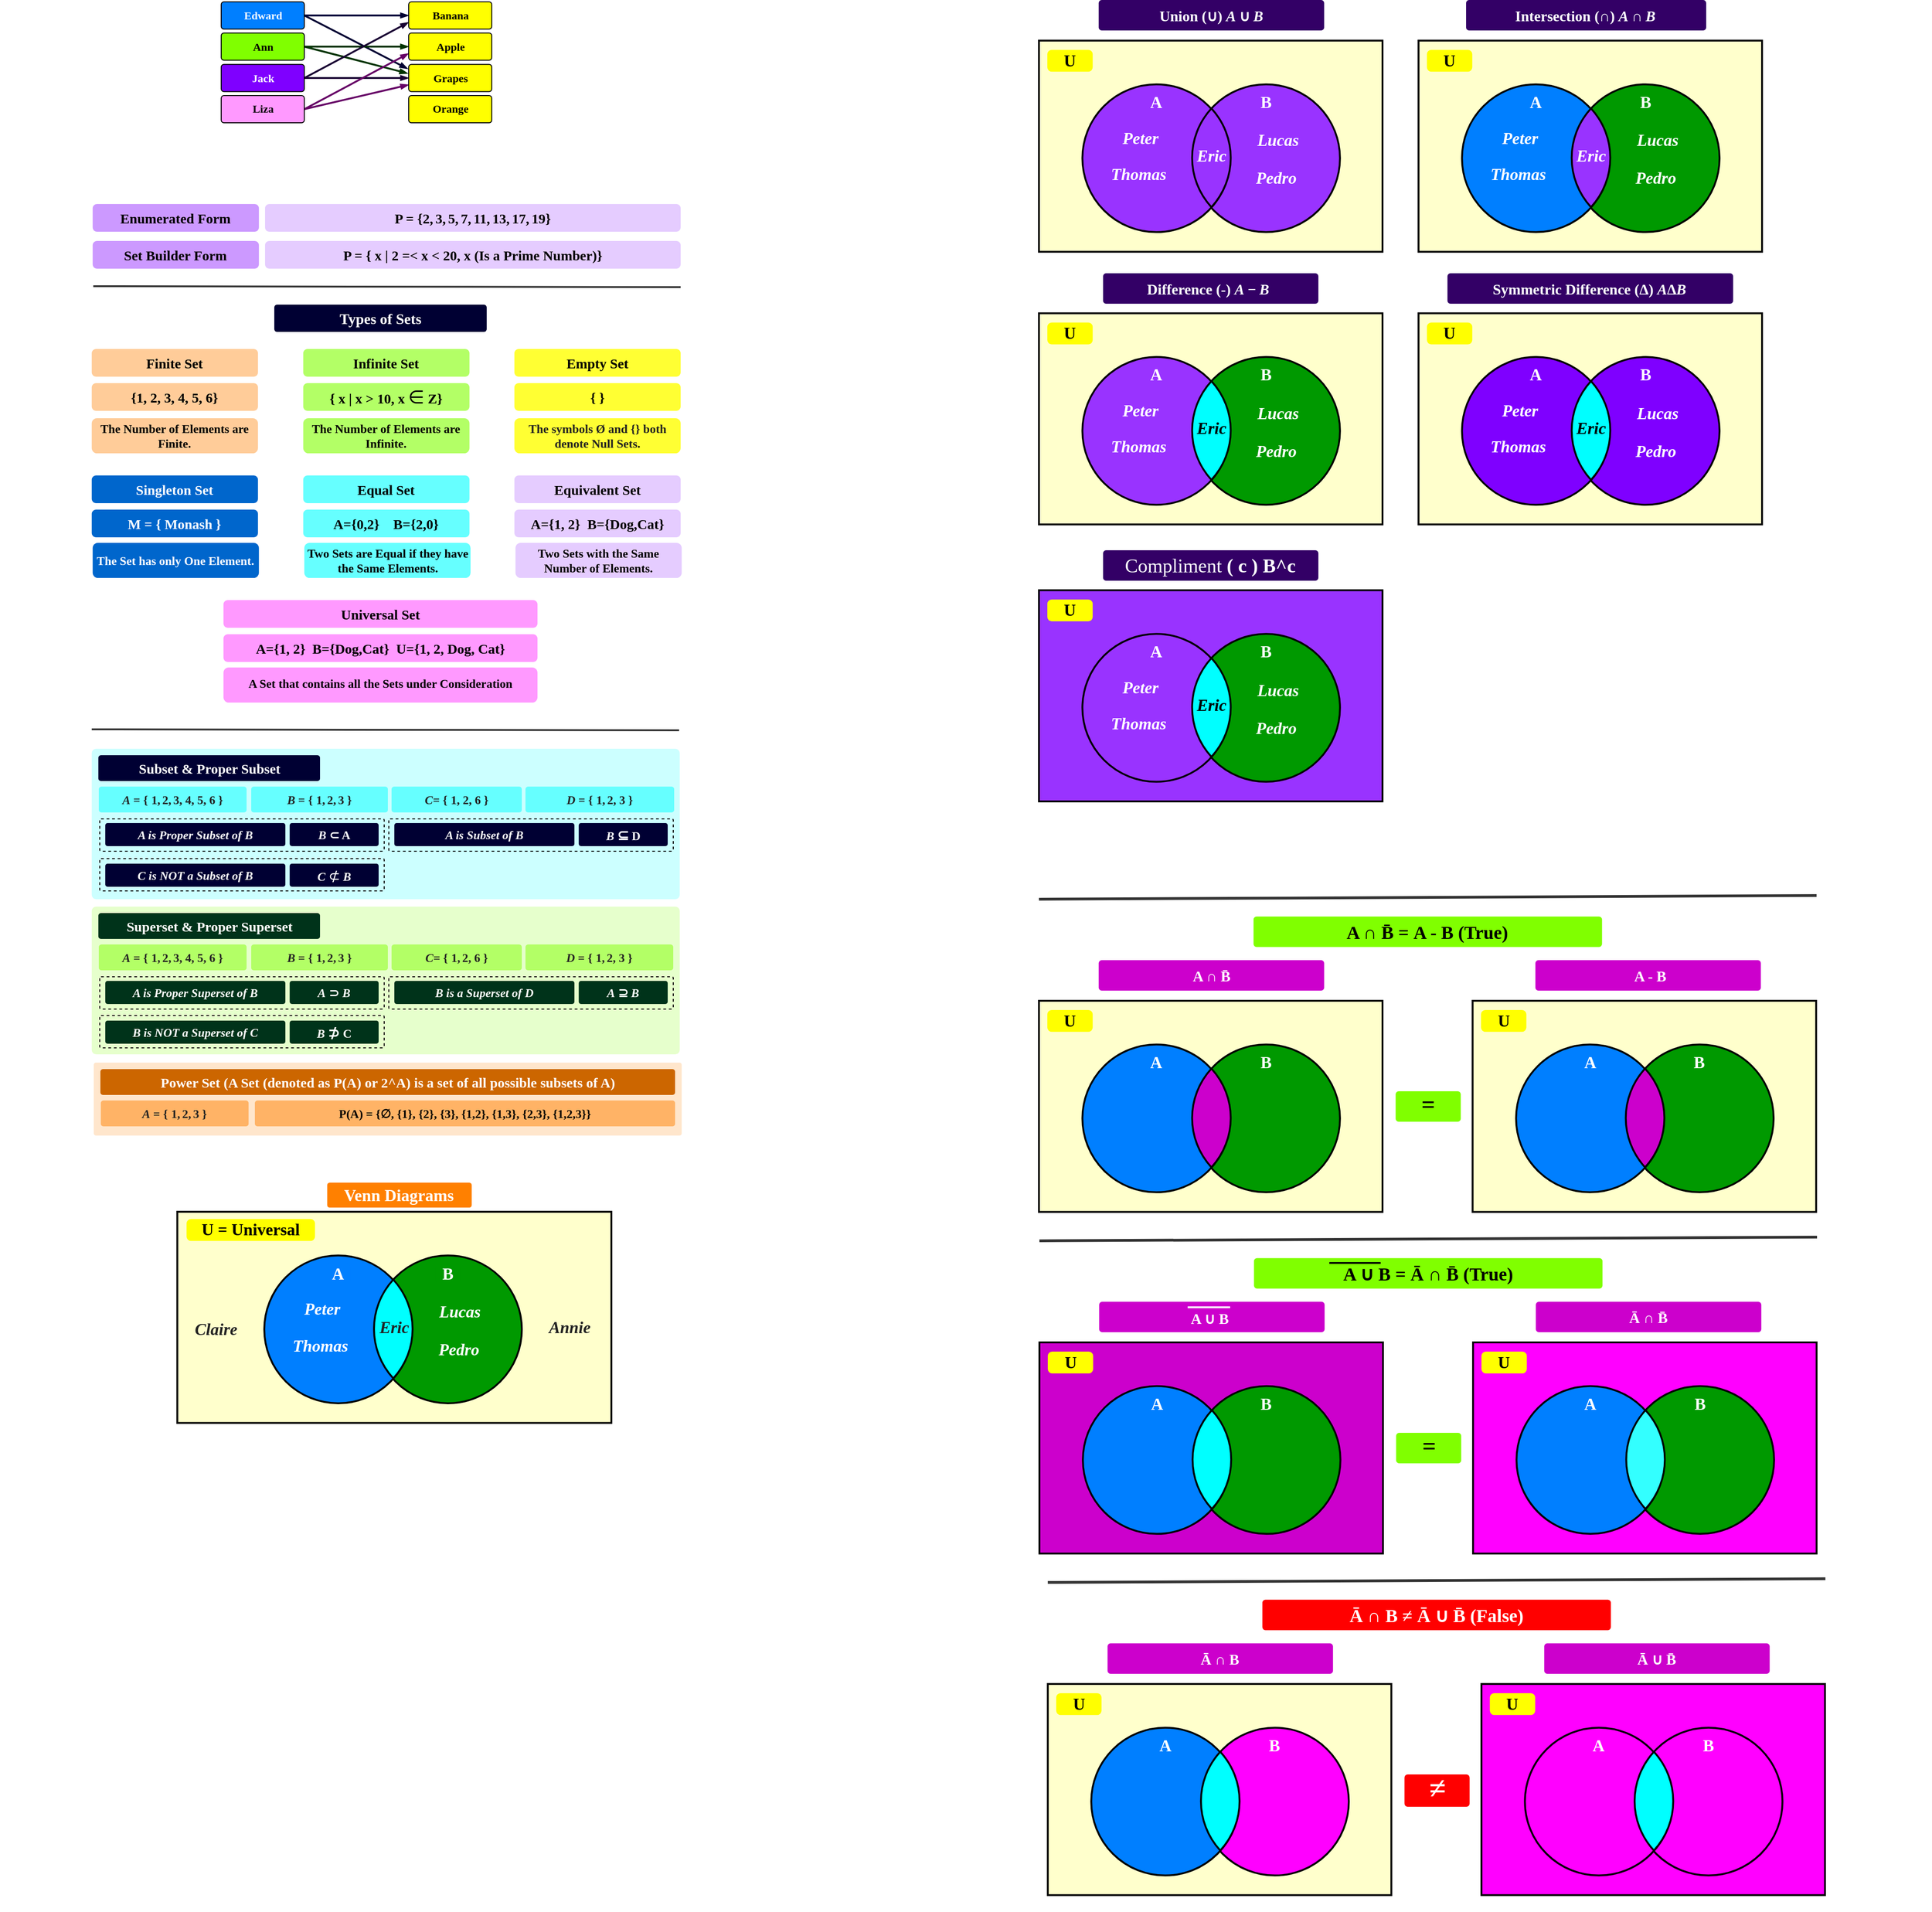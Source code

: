 <mxfile version="25.0.1">
  <diagram name="Page-1" id="3yqpxKQvHaOyZTGhgoW6">
    <mxGraphModel dx="3698" dy="2728" grid="1" gridSize="10" guides="1" tooltips="1" connect="1" arrows="1" fold="1" page="1" pageScale="1" pageWidth="850" pageHeight="1100" math="0" shadow="0">
      <root>
        <mxCell id="0" />
        <mxCell id="1" parent="0" />
        <mxCell id="FEyQUM1H9zEpQc9rAPHr-9" value="" style="endArrow=blockThin;html=1;rounded=0;strokeColor=#000033;strokeWidth=2;endFill=1;exitX=1;exitY=0.5;exitDx=0;exitDy=0;endSize=4;" parent="1" source="FEyQUM1H9zEpQc9rAPHr-1" target="FEyQUM1H9zEpQc9rAPHr-5" edge="1">
          <mxGeometry width="50" height="50" relative="1" as="geometry">
            <mxPoint x="3385.52" y="1191.75" as="sourcePoint" />
            <mxPoint x="3385.52" y="1219.75" as="targetPoint" />
          </mxGeometry>
        </mxCell>
        <mxCell id="FEyQUM1H9zEpQc9rAPHr-10" value="" style="endArrow=blockThin;html=1;rounded=0;strokeColor=#000033;strokeWidth=2;endFill=1;exitX=1;exitY=0.5;exitDx=0;exitDy=0;endSize=4;" parent="1" source="FEyQUM1H9zEpQc9rAPHr-1" edge="1">
          <mxGeometry width="50" height="50" relative="1" as="geometry">
            <mxPoint x="3312.52" y="1176.5" as="sourcePoint" />
            <mxPoint x="3414.52" y="1224.5" as="targetPoint" />
          </mxGeometry>
        </mxCell>
        <mxCell id="FEyQUM1H9zEpQc9rAPHr-11" value="" style="endArrow=blockThin;html=1;rounded=0;strokeColor=#003300;strokeWidth=2;endFill=1;exitX=1;exitY=0.5;exitDx=0;exitDy=0;endSize=4;entryX=0;entryY=0.5;entryDx=0;entryDy=0;" parent="1" source="FEyQUM1H9zEpQc9rAPHr-2" target="FEyQUM1H9zEpQc9rAPHr-6" edge="1">
          <mxGeometry width="50" height="50" relative="1" as="geometry">
            <mxPoint x="3312.52" y="1176.5" as="sourcePoint" />
            <mxPoint x="3425.52" y="1244.5" as="targetPoint" />
          </mxGeometry>
        </mxCell>
        <mxCell id="FEyQUM1H9zEpQc9rAPHr-12" value="" style="endArrow=blockThin;html=1;rounded=0;strokeColor=#003300;strokeWidth=2;endFill=1;exitX=1;exitY=0.5;exitDx=0;exitDy=0;endSize=4;" parent="1" source="FEyQUM1H9zEpQc9rAPHr-2" edge="1">
          <mxGeometry width="50" height="50" relative="1" as="geometry">
            <mxPoint x="3312.52" y="1210.5" as="sourcePoint" />
            <mxPoint x="3414.52" y="1229.5" as="targetPoint" />
          </mxGeometry>
        </mxCell>
        <mxCell id="FEyQUM1H9zEpQc9rAPHr-13" value="" style="endArrow=blockThin;html=1;rounded=0;strokeColor=#190033;strokeWidth=2;endFill=1;exitX=1;exitY=0.5;exitDx=0;exitDy=0;endSize=4;entryX=0;entryY=0.5;entryDx=0;entryDy=0;" parent="1" source="FEyQUM1H9zEpQc9rAPHr-3" target="FEyQUM1H9zEpQc9rAPHr-7" edge="1">
          <mxGeometry width="50" height="50" relative="1" as="geometry">
            <mxPoint x="3312.52" y="1210.5" as="sourcePoint" />
            <mxPoint x="3425.52" y="1210.5" as="targetPoint" />
          </mxGeometry>
        </mxCell>
        <mxCell id="FEyQUM1H9zEpQc9rAPHr-14" value="" style="endArrow=blockThin;html=1;rounded=0;strokeColor=#190033;strokeWidth=2;endFill=1;exitX=1;exitY=0.5;exitDx=0;exitDy=0;endSize=4;entryX=0;entryY=0.75;entryDx=0;entryDy=0;" parent="1" source="FEyQUM1H9zEpQc9rAPHr-3" target="FEyQUM1H9zEpQc9rAPHr-5" edge="1">
          <mxGeometry width="50" height="50" relative="1" as="geometry">
            <mxPoint x="3312.52" y="1244.5" as="sourcePoint" />
            <mxPoint x="3425.52" y="1244.5" as="targetPoint" />
          </mxGeometry>
        </mxCell>
        <mxCell id="FEyQUM1H9zEpQc9rAPHr-15" value="" style="endArrow=blockThin;html=1;rounded=0;strokeColor=#660066;strokeWidth=2;endFill=1;exitX=1;exitY=0.5;exitDx=0;exitDy=0;endSize=4;entryX=0;entryY=0.75;entryDx=0;entryDy=0;" parent="1" source="FEyQUM1H9zEpQc9rAPHr-4" target="FEyQUM1H9zEpQc9rAPHr-7" edge="1">
          <mxGeometry width="50" height="50" relative="1" as="geometry">
            <mxPoint x="3312.52" y="1244.5" as="sourcePoint" />
            <mxPoint x="3425.52" y="1244.5" as="targetPoint" />
          </mxGeometry>
        </mxCell>
        <mxCell id="FEyQUM1H9zEpQc9rAPHr-16" value="" style="endArrow=blockThin;html=1;rounded=0;strokeColor=#660066;strokeWidth=2;endFill=1;exitX=1;exitY=0.5;exitDx=0;exitDy=0;endSize=4;entryX=0;entryY=0.75;entryDx=0;entryDy=0;" parent="1" source="FEyQUM1H9zEpQc9rAPHr-4" target="FEyQUM1H9zEpQc9rAPHr-6" edge="1">
          <mxGeometry width="50" height="50" relative="1" as="geometry">
            <mxPoint x="3311.52" y="1278.5" as="sourcePoint" />
            <mxPoint x="3425.52" y="1251.5" as="targetPoint" />
          </mxGeometry>
        </mxCell>
        <mxCell id="FEyQUM1H9zEpQc9rAPHr-1" value="&lt;font face=&quot;Comic Sans MS&quot;&gt;&lt;b&gt;Edward&lt;/b&gt;&lt;/font&gt;" style="rounded=1;whiteSpace=wrap;html=1;fillColor=#007FFF;strokeColor=#000000;fontColor=#FFFFFF;arcSize=10;" parent="1" vertex="1">
          <mxGeometry x="3212.52" y="1152" width="90" height="29.5" as="geometry" />
        </mxCell>
        <mxCell id="FEyQUM1H9zEpQc9rAPHr-2" value="&lt;font face=&quot;Comic Sans MS&quot;&gt;&lt;b&gt;Ann&lt;/b&gt;&lt;/font&gt;" style="rounded=1;whiteSpace=wrap;html=1;fillColor=#80FF00;strokeColor=#000000;fontColor=#000000;arcSize=10;" parent="1" vertex="1">
          <mxGeometry x="3212.52" y="1185.75" width="90" height="29.5" as="geometry" />
        </mxCell>
        <mxCell id="FEyQUM1H9zEpQc9rAPHr-3" value="&lt;font face=&quot;Comic Sans MS&quot;&gt;&lt;b&gt;Jack&lt;/b&gt;&lt;/font&gt;" style="rounded=1;whiteSpace=wrap;html=1;fillColor=#7F00FF;strokeColor=#000000;fontColor=#FFFFFF;arcSize=10;" parent="1" vertex="1">
          <mxGeometry x="3212.52" y="1219.75" width="90" height="29.5" as="geometry" />
        </mxCell>
        <mxCell id="FEyQUM1H9zEpQc9rAPHr-4" value="&lt;font face=&quot;Comic Sans MS&quot;&gt;&lt;b&gt;Liza&lt;/b&gt;&lt;/font&gt;" style="rounded=1;whiteSpace=wrap;html=1;fillColor=#FF99FF;strokeColor=#000000;fontColor=#000000;arcSize=10;" parent="1" vertex="1">
          <mxGeometry x="3212.52" y="1253.5" width="90" height="29.5" as="geometry" />
        </mxCell>
        <mxCell id="FEyQUM1H9zEpQc9rAPHr-5" value="&lt;font face=&quot;Comic Sans MS&quot;&gt;&lt;b&gt;Banana&lt;/b&gt;&lt;/font&gt;" style="rounded=1;whiteSpace=wrap;html=1;fillColor=#FFFF00;strokeColor=#000000;fontColor=#000000;arcSize=10;" parent="1" vertex="1">
          <mxGeometry x="3415.52" y="1152" width="90" height="29.5" as="geometry" />
        </mxCell>
        <mxCell id="FEyQUM1H9zEpQc9rAPHr-6" value="&lt;font face=&quot;Comic Sans MS&quot;&gt;&lt;b&gt;Apple&lt;/b&gt;&lt;/font&gt;" style="rounded=1;whiteSpace=wrap;html=1;fillColor=#FFFF00;strokeColor=#000000;fontColor=#000000;arcSize=10;" parent="1" vertex="1">
          <mxGeometry x="3415.52" y="1185.75" width="90" height="29.5" as="geometry" />
        </mxCell>
        <mxCell id="FEyQUM1H9zEpQc9rAPHr-7" value="&lt;font face=&quot;Comic Sans MS&quot;&gt;&lt;b&gt;Grapes&lt;/b&gt;&lt;/font&gt;" style="rounded=1;whiteSpace=wrap;html=1;fillColor=#FFFF00;strokeColor=#000000;fontColor=#000000;arcSize=10;" parent="1" vertex="1">
          <mxGeometry x="3415.52" y="1219.75" width="90" height="29.5" as="geometry" />
        </mxCell>
        <mxCell id="FEyQUM1H9zEpQc9rAPHr-8" value="&lt;font face=&quot;Comic Sans MS&quot;&gt;&lt;b&gt;Orange&lt;/b&gt;&lt;/font&gt;" style="rounded=1;whiteSpace=wrap;html=1;fillColor=#FFFF00;strokeColor=#000000;fontColor=#000000;arcSize=10;" parent="1" vertex="1">
          <mxGeometry x="3415.52" y="1253.5" width="90" height="29.5" as="geometry" />
        </mxCell>
        <mxCell id="FEyQUM1H9zEpQc9rAPHr-17" value="" style="rounded=1;whiteSpace=wrap;html=1;fillColor=none;strokeColor=none;fontColor=#000000;arcSize=4;spacingBottom=0;spacing=5;" parent="1" vertex="1">
          <mxGeometry x="3080" y="1150" width="114.79" height="133" as="geometry" />
        </mxCell>
        <mxCell id="FEyQUM1H9zEpQc9rAPHr-19" value="" style="rounded=1;whiteSpace=wrap;html=1;fillColor=none;strokeColor=none;fontColor=#000000;arcSize=4;spacingBottom=0;spacing=5;" parent="1" vertex="1">
          <mxGeometry x="3525.84" y="1152" width="114.79" height="133" as="geometry" />
        </mxCell>
        <mxCell id="HtunkDSxhIQNC_XrT3Kh-1" value="&lt;b style=&quot;font-family: &amp;quot;Comic Sans MS&amp;quot;; font-size: 15px;&quot;&gt;{1, 2, 3, 4, 5, 6}&lt;/b&gt;" style="rounded=1;whiteSpace=wrap;html=1;fillColor=#FFCC99;strokeColor=none;" parent="1" vertex="1">
          <mxGeometry x="3072.35" y="1565" width="180" height="30" as="geometry" />
        </mxCell>
        <mxCell id="HtunkDSxhIQNC_XrT3Kh-2" value="&lt;b style=&quot;font-family: &amp;quot;Comic Sans MS&amp;quot;; font-size: 15px;&quot;&gt;Finite Set&lt;/b&gt;" style="rounded=1;whiteSpace=wrap;html=1;fillColor=#FFCC99;strokeColor=none;" parent="1" vertex="1">
          <mxGeometry x="3072.35" y="1528" width="180" height="30" as="geometry" />
        </mxCell>
        <mxCell id="HtunkDSxhIQNC_XrT3Kh-3" value="&lt;b style=&quot;font-family: &amp;quot;Comic Sans MS&amp;quot;; font-size: 15px;&quot;&gt;{ x | x &amp;gt; 10, x&amp;nbsp;&lt;/b&gt;&lt;span style=&quot;font-size: 20px; text-align: start;&quot;&gt;&lt;font style=&quot;&quot; face=&quot;Comic Sans MS&quot;&gt;∈&lt;/font&gt;&lt;/span&gt;&lt;b style=&quot;font-family: &amp;quot;Comic Sans MS&amp;quot;; font-size: 15px;&quot;&gt;&amp;nbsp;Z}&lt;/b&gt;" style="rounded=1;whiteSpace=wrap;html=1;fillColor=#B3FF66;strokeColor=none;spacingBottom=2;" parent="1" vertex="1">
          <mxGeometry x="3301.35" y="1565" width="180" height="30" as="geometry" />
        </mxCell>
        <mxCell id="HtunkDSxhIQNC_XrT3Kh-4" value="&lt;b style=&quot;font-family: &amp;quot;Comic Sans MS&amp;quot;; font-size: 15px;&quot;&gt;Infinite Set&lt;/b&gt;" style="rounded=1;whiteSpace=wrap;html=1;fillColor=#B3FF66;strokeColor=none;" parent="1" vertex="1">
          <mxGeometry x="3301.35" y="1528" width="180" height="30" as="geometry" />
        </mxCell>
        <mxCell id="HtunkDSxhIQNC_XrT3Kh-5" value="&lt;b style=&quot;font-family: &amp;quot;Comic Sans MS&amp;quot;; font-size: 15px;&quot;&gt;{ }&lt;/b&gt;" style="rounded=1;whiteSpace=wrap;html=1;fillColor=#FFFF33;strokeColor=none;" parent="1" vertex="1">
          <mxGeometry x="3530" y="1565" width="180" height="30" as="geometry" />
        </mxCell>
        <mxCell id="HtunkDSxhIQNC_XrT3Kh-6" value="&lt;b style=&quot;font-family: &amp;quot;Comic Sans MS&amp;quot;; font-size: 15px;&quot;&gt;Empty Set&lt;/b&gt;" style="rounded=1;whiteSpace=wrap;html=1;fillColor=#FFFF33;strokeColor=none;" parent="1" vertex="1">
          <mxGeometry x="3530" y="1528" width="180" height="30" as="geometry" />
        </mxCell>
        <mxCell id="HtunkDSxhIQNC_XrT3Kh-7" value="&lt;b style=&quot;font-family: &amp;quot;Comic Sans MS&amp;quot;; font-size: 15px;&quot;&gt;M = { Monash }&lt;/b&gt;" style="rounded=1;whiteSpace=wrap;html=1;fillColor=#0066CC;strokeColor=none;fontColor=#FFFFFF;" parent="1" vertex="1">
          <mxGeometry x="3072.35" y="1702" width="180" height="30" as="geometry" />
        </mxCell>
        <mxCell id="HtunkDSxhIQNC_XrT3Kh-8" value="&lt;font face=&quot;Comic Sans MS&quot;&gt;&lt;span style=&quot;font-size: 15px;&quot;&gt;&lt;b&gt;Singleton Set&lt;/b&gt;&lt;/span&gt;&lt;/font&gt;" style="rounded=1;whiteSpace=wrap;html=1;fillColor=#0066CC;strokeColor=none;fontColor=#FFFFFF;" parent="1" vertex="1">
          <mxGeometry x="3072.35" y="1665" width="180" height="30" as="geometry" />
        </mxCell>
        <mxCell id="HtunkDSxhIQNC_XrT3Kh-9" value="&lt;font face=&quot;Comic Sans MS&quot;&gt;&lt;span style=&quot;font-size: 15px;&quot;&gt;&lt;b&gt;A={0,2}&amp;nbsp; &amp;nbsp; B={2,0}&lt;/b&gt;&lt;/span&gt;&lt;/font&gt;" style="rounded=1;whiteSpace=wrap;html=1;fillColor=#66FFFF;strokeColor=none;" parent="1" vertex="1">
          <mxGeometry x="3301.35" y="1702" width="180" height="30" as="geometry" />
        </mxCell>
        <mxCell id="HtunkDSxhIQNC_XrT3Kh-10" value="&lt;b style=&quot;font-family: &amp;quot;Comic Sans MS&amp;quot;; font-size: 15px;&quot;&gt;Equal Set&lt;/b&gt;" style="rounded=1;whiteSpace=wrap;html=1;fillColor=#66FFFF;strokeColor=none;" parent="1" vertex="1">
          <mxGeometry x="3301.35" y="1665" width="180" height="30" as="geometry" />
        </mxCell>
        <mxCell id="HtunkDSxhIQNC_XrT3Kh-14" value="" style="endArrow=none;html=1;rounded=0;strokeColor=#333333;strokeWidth=2;endFill=0;endSize=4;" parent="1" edge="1">
          <mxGeometry width="50" height="50" relative="1" as="geometry">
            <mxPoint x="3074" y="1460" as="sourcePoint" />
            <mxPoint x="3710" y="1461" as="targetPoint" />
          </mxGeometry>
        </mxCell>
        <mxCell id="HtunkDSxhIQNC_XrT3Kh-15" value="&lt;b style=&quot;font-family: &amp;quot;Comic Sans MS&amp;quot;; font-size: 15px;&quot;&gt;Enumerated Form&lt;/b&gt;" style="rounded=1;whiteSpace=wrap;html=1;fillColor=#CC99FF;strokeColor=none;" parent="1" vertex="1">
          <mxGeometry x="3073.35" y="1371" width="180" height="30" as="geometry" />
        </mxCell>
        <mxCell id="HtunkDSxhIQNC_XrT3Kh-16" value="&lt;b&gt;&lt;font style=&quot;font-size: 15px;&quot; face=&quot;Comic Sans MS&quot;&gt;P = {&lt;span style=&quot;outline: none; scrollbar-color: rgba(80, 40, 140, 0.5) rgba(0, 0, 0, 0); border-color: currentcolor; text-align: start; text-wrap: nowrap;&quot; class=&quot;mord&quot;&gt;2&lt;/span&gt;&lt;span style=&quot;outline: none; scrollbar-color: rgba(80, 40, 140, 0.5) rgba(0, 0, 0, 0); border-color: currentcolor; text-align: start; text-wrap: nowrap;&quot; class=&quot;mpunct&quot;&gt;,&lt;/span&gt;&lt;span style=&quot;outline: none; scrollbar-color: rgba(80, 40, 140, 0.5) rgba(0, 0, 0, 0); border-color: currentcolor; display: inline-block; text-align: start; text-wrap: nowrap; margin-right: 0.167em;&quot; class=&quot;mspace&quot;&gt;&lt;/span&gt;&lt;span style=&quot;outline: none; scrollbar-color: rgba(80, 40, 140, 0.5) rgba(0, 0, 0, 0); border-color: currentcolor; text-align: start; text-wrap: nowrap;&quot; class=&quot;mord&quot;&gt;3&lt;/span&gt;&lt;span style=&quot;outline: none; scrollbar-color: rgba(80, 40, 140, 0.5) rgba(0, 0, 0, 0); border-color: currentcolor; text-align: start; text-wrap: nowrap;&quot; class=&quot;mpunct&quot;&gt;,&lt;/span&gt;&lt;span style=&quot;outline: none; scrollbar-color: rgba(80, 40, 140, 0.5) rgba(0, 0, 0, 0); border-color: currentcolor; display: inline-block; text-align: start; text-wrap: nowrap; margin-right: 0.167em;&quot; class=&quot;mspace&quot;&gt;&lt;/span&gt;&lt;span style=&quot;outline: none; scrollbar-color: rgba(80, 40, 140, 0.5) rgba(0, 0, 0, 0); border-color: currentcolor; text-align: start; text-wrap: nowrap;&quot; class=&quot;mord&quot;&gt;5&lt;/span&gt;&lt;span style=&quot;outline: none; scrollbar-color: rgba(80, 40, 140, 0.5) rgba(0, 0, 0, 0); border-color: currentcolor; text-align: start; text-wrap: nowrap;&quot; class=&quot;mpunct&quot;&gt;,&lt;/span&gt;&lt;span style=&quot;outline: none; scrollbar-color: rgba(80, 40, 140, 0.5) rgba(0, 0, 0, 0); border-color: currentcolor; display: inline-block; text-align: start; text-wrap: nowrap; margin-right: 0.167em;&quot; class=&quot;mspace&quot;&gt;&lt;/span&gt;&lt;span style=&quot;outline: none; scrollbar-color: rgba(80, 40, 140, 0.5) rgba(0, 0, 0, 0); border-color: currentcolor; text-align: start; text-wrap: nowrap;&quot; class=&quot;mord&quot;&gt;7&lt;/span&gt;&lt;span style=&quot;outline: none; scrollbar-color: rgba(80, 40, 140, 0.5) rgba(0, 0, 0, 0); border-color: currentcolor; text-align: start; text-wrap: nowrap;&quot; class=&quot;mpunct&quot;&gt;,&lt;/span&gt;&lt;span style=&quot;outline: none; scrollbar-color: rgba(80, 40, 140, 0.5) rgba(0, 0, 0, 0); border-color: currentcolor; display: inline-block; text-align: start; text-wrap: nowrap; margin-right: 0.167em;&quot; class=&quot;mspace&quot;&gt;&lt;/span&gt;&lt;span style=&quot;outline: none; scrollbar-color: rgba(80, 40, 140, 0.5) rgba(0, 0, 0, 0); border-color: currentcolor; text-align: start; text-wrap: nowrap;&quot; class=&quot;mord&quot;&gt;11&lt;/span&gt;&lt;span style=&quot;outline: none; scrollbar-color: rgba(80, 40, 140, 0.5) rgba(0, 0, 0, 0); border-color: currentcolor; text-align: start; text-wrap: nowrap;&quot; class=&quot;mpunct&quot;&gt;,&lt;/span&gt;&lt;span style=&quot;outline: none; scrollbar-color: rgba(80, 40, 140, 0.5) rgba(0, 0, 0, 0); border-color: currentcolor; display: inline-block; text-align: start; text-wrap: nowrap; margin-right: 0.167em;&quot; class=&quot;mspace&quot;&gt;&lt;/span&gt;&lt;span style=&quot;outline: none; scrollbar-color: rgba(80, 40, 140, 0.5) rgba(0, 0, 0, 0); border-color: currentcolor; text-align: start; text-wrap: nowrap;&quot; class=&quot;mord&quot;&gt;13&lt;/span&gt;&lt;span style=&quot;outline: none; scrollbar-color: rgba(80, 40, 140, 0.5) rgba(0, 0, 0, 0); border-color: currentcolor; text-align: start; text-wrap: nowrap;&quot; class=&quot;mpunct&quot;&gt;,&lt;/span&gt;&lt;span style=&quot;outline: none; scrollbar-color: rgba(80, 40, 140, 0.5) rgba(0, 0, 0, 0); border-color: currentcolor; display: inline-block; text-align: start; text-wrap: nowrap; margin-right: 0.167em;&quot; class=&quot;mspace&quot;&gt;&lt;/span&gt;&lt;span style=&quot;outline: none; scrollbar-color: rgba(80, 40, 140, 0.5) rgba(0, 0, 0, 0); border-color: currentcolor; text-align: start; text-wrap: nowrap;&quot; class=&quot;mord&quot;&gt;17&lt;/span&gt;&lt;span style=&quot;outline: none; scrollbar-color: rgba(80, 40, 140, 0.5) rgba(0, 0, 0, 0); border-color: currentcolor; text-align: start; text-wrap: nowrap;&quot; class=&quot;mpunct&quot;&gt;,&lt;/span&gt;&lt;span style=&quot;outline: none; scrollbar-color: rgba(80, 40, 140, 0.5) rgba(0, 0, 0, 0); border-color: currentcolor; display: inline-block; text-align: start; text-wrap: nowrap; margin-right: 0.167em;&quot; class=&quot;mspace&quot;&gt;&lt;/span&gt;&lt;span style=&quot;outline: none; scrollbar-color: rgba(80, 40, 140, 0.5) rgba(0, 0, 0, 0); border-color: currentcolor; text-align: start; text-wrap: nowrap;&quot; class=&quot;mord&quot;&gt;19&lt;/span&gt;}&lt;/font&gt;&lt;/b&gt;" style="rounded=1;whiteSpace=wrap;html=1;fillColor=#E5CCFF;strokeColor=none;" parent="1" vertex="1">
          <mxGeometry x="3260" y="1371" width="450" height="30" as="geometry" />
        </mxCell>
        <mxCell id="HtunkDSxhIQNC_XrT3Kh-17" value="&lt;font face=&quot;Comic Sans MS&quot;&gt;&lt;span style=&quot;font-size: 15px;&quot;&gt;&lt;b&gt;Set Builder Form&lt;/b&gt;&lt;/span&gt;&lt;/font&gt;" style="rounded=1;whiteSpace=wrap;html=1;fillColor=#CC99FF;strokeColor=none;" parent="1" vertex="1">
          <mxGeometry x="3073.35" y="1411" width="180" height="30" as="geometry" />
        </mxCell>
        <mxCell id="HtunkDSxhIQNC_XrT3Kh-18" value="&lt;div style=&quot;text-align: start;&quot;&gt;&lt;b&gt;&lt;font style=&quot;font-size: 15px;&quot;&gt;&lt;font&gt;&lt;span style=&quot;background-color: initial;&quot;&gt;&lt;font style=&quot;&quot; face=&quot;Comic Sans MS&quot;&gt;P =&amp;nbsp;&lt;/font&gt;&lt;/span&gt;&lt;span style=&quot;background-color: initial; font-family: &amp;quot;Comic Sans MS&amp;quot;;&quot;&gt;&lt;font style=&quot;&quot;&gt;{ x | 2 =&amp;lt; x &amp;lt; 20, x&lt;/font&gt; &lt;/span&gt;&lt;span style=&quot;background-color: initial; font-family: &amp;quot;Comic Sans MS&amp;quot;;&quot;&gt;(Is a Prime Number)&lt;/span&gt;&lt;/font&gt;&lt;span style=&quot;background-color: initial; font-family: &amp;quot;Comic Sans MS&amp;quot;;&quot;&gt;}&lt;/span&gt;&lt;/font&gt;&lt;/b&gt;&lt;/div&gt;" style="rounded=1;whiteSpace=wrap;html=1;fillColor=#E5CCFF;strokeColor=none;" parent="1" vertex="1">
          <mxGeometry x="3260" y="1411" width="450" height="30" as="geometry" />
        </mxCell>
        <mxCell id="EdPjmC5KVBf4B7WpG1KR-1" value="&lt;font face=&quot;Comic Sans MS&quot;&gt;&lt;b&gt;The Number of Elements are Finite.&lt;/b&gt;&lt;/font&gt;" style="rounded=1;whiteSpace=wrap;html=1;fillColor=#FFCC99;strokeColor=none;fontSize=13;" parent="1" vertex="1">
          <mxGeometry x="3072.35" y="1603" width="180" height="38" as="geometry" />
        </mxCell>
        <mxCell id="EdPjmC5KVBf4B7WpG1KR-2" value="&lt;b style=&quot;font-family: &amp;quot;Comic Sans MS&amp;quot;;&quot;&gt;The Number of Elements are Infinite.&lt;/b&gt;" style="rounded=1;whiteSpace=wrap;html=1;fillColor=#B3FF66;strokeColor=none;fontSize=13;" parent="1" vertex="1">
          <mxGeometry x="3301.35" y="1603" width="180" height="38" as="geometry" />
        </mxCell>
        <mxCell id="EdPjmC5KVBf4B7WpG1KR-3" value="&lt;font face=&quot;Comic Sans MS&quot;&gt;&lt;b&gt;&lt;span style=&quot;color: rgb(34, 34, 34); text-align: start; white-space-collapse: preserve;&quot;&gt;The symbols Ø and {} both denote Null Sets&lt;/span&gt;.&lt;/b&gt;&lt;/font&gt;" style="rounded=1;whiteSpace=wrap;html=1;fillColor=#FFFF33;strokeColor=none;fontSize=13;" parent="1" vertex="1">
          <mxGeometry x="3530" y="1603" width="180" height="38" as="geometry" />
        </mxCell>
        <mxCell id="EdPjmC5KVBf4B7WpG1KR-4" value="&lt;b style=&quot;font-family: &amp;quot;Comic Sans MS&amp;quot;;&quot;&gt;The Set has only One Element.&lt;/b&gt;" style="rounded=1;whiteSpace=wrap;html=1;fillColor=#0066CC;strokeColor=none;fontColor=#FFFFFF;fontSize=13;" parent="1" vertex="1">
          <mxGeometry x="3073.35" y="1738" width="180" height="38" as="geometry" />
        </mxCell>
        <mxCell id="EdPjmC5KVBf4B7WpG1KR-6" value="&lt;b style=&quot;font-size: 13px; font-family: &amp;quot;Comic Sans MS&amp;quot;;&quot;&gt;Two Sets are Equal if they have the Same Elements.&lt;/b&gt;" style="rounded=1;whiteSpace=wrap;html=1;fillColor=#66FFFF;strokeColor=none;" parent="1" vertex="1">
          <mxGeometry x="3302.52" y="1738" width="180" height="38" as="geometry" />
        </mxCell>
        <mxCell id="EdPjmC5KVBf4B7WpG1KR-8" value="&lt;font style=&quot;font-size: 16px;&quot; face=&quot;Comic Sans MS&quot;&gt;&lt;b style=&quot;&quot;&gt;Types of Sets&lt;/b&gt;&lt;/font&gt;" style="rounded=1;whiteSpace=wrap;html=1;fillColor=#000033;strokeColor=none;fontColor=#FFFFFF;arcSize=10;" parent="1" vertex="1">
          <mxGeometry x="3270" y="1480" width="230" height="29.5" as="geometry" />
        </mxCell>
        <mxCell id="EdPjmC5KVBf4B7WpG1KR-9" value="&lt;font face=&quot;Comic Sans MS&quot;&gt;&lt;span style=&quot;font-size: 15px;&quot;&gt;&lt;b&gt;A={1, 2}&amp;nbsp; B={Dog,Cat}&lt;/b&gt;&lt;/span&gt;&lt;/font&gt;" style="rounded=1;whiteSpace=wrap;html=1;fillColor=#E5CCFF;strokeColor=none;" parent="1" vertex="1">
          <mxGeometry x="3530" y="1702" width="180" height="30" as="geometry" />
        </mxCell>
        <mxCell id="EdPjmC5KVBf4B7WpG1KR-10" value="&lt;font face=&quot;Comic Sans MS&quot;&gt;&lt;span style=&quot;font-size: 15px;&quot;&gt;&lt;b&gt;Equivalent Set&lt;/b&gt;&lt;/span&gt;&lt;/font&gt;" style="rounded=1;whiteSpace=wrap;html=1;fillColor=#E5CCFF;strokeColor=none;" parent="1" vertex="1">
          <mxGeometry x="3530" y="1665" width="180" height="30" as="geometry" />
        </mxCell>
        <mxCell id="EdPjmC5KVBf4B7WpG1KR-11" value="&lt;b style=&quot;font-size: 13px; font-family: &amp;quot;Comic Sans MS&amp;quot;;&quot;&gt;Two Sets with the Same Number of Elements.&lt;/b&gt;" style="rounded=1;whiteSpace=wrap;html=1;fillColor=#E5CCFF;strokeColor=none;" parent="1" vertex="1">
          <mxGeometry x="3531.17" y="1738" width="180" height="38" as="geometry" />
        </mxCell>
        <mxCell id="EdPjmC5KVBf4B7WpG1KR-13" value="&lt;font face=&quot;Comic Sans MS&quot;&gt;&lt;span style=&quot;font-size: 15px;&quot;&gt;&lt;b&gt;A={1, 2}&amp;nbsp; B={Dog,Cat}&amp;nbsp; U=&lt;/b&gt;&lt;/span&gt;&lt;/font&gt;&lt;b style=&quot;font-family: &amp;quot;Comic Sans MS&amp;quot;; font-size: 15px;&quot;&gt;{1, 2, Dog, Cat}&lt;/b&gt;" style="rounded=1;whiteSpace=wrap;html=1;fillColor=#FF99FF;strokeColor=none;" parent="1" vertex="1">
          <mxGeometry x="3215" y="1837" width="340" height="30" as="geometry" />
        </mxCell>
        <mxCell id="EdPjmC5KVBf4B7WpG1KR-14" value="&lt;font face=&quot;Comic Sans MS&quot;&gt;&lt;span style=&quot;font-size: 15px;&quot;&gt;&lt;b&gt;Universal Set&lt;/b&gt;&lt;/span&gt;&lt;/font&gt;" style="rounded=1;whiteSpace=wrap;html=1;fillColor=#FF99FF;strokeColor=none;" parent="1" vertex="1">
          <mxGeometry x="3215" y="1800" width="340" height="30" as="geometry" />
        </mxCell>
        <mxCell id="EdPjmC5KVBf4B7WpG1KR-15" value="&lt;b style=&quot;font-size: 13px; font-family: &amp;quot;Comic Sans MS&amp;quot;;&quot;&gt;A Set that contains all the Sets under Consideration&lt;/b&gt;" style="rounded=1;whiteSpace=wrap;html=1;fillColor=#FF99FF;strokeColor=none;spacingBottom=5;spacing=3;" parent="1" vertex="1">
          <mxGeometry x="3215" y="1873" width="340" height="38" as="geometry" />
        </mxCell>
        <mxCell id="UcyLIDLAC5yHybt2mTLH-1" value="" style="endArrow=none;html=1;rounded=0;strokeColor=#333333;strokeWidth=2;endFill=0;endSize=4;" parent="1" edge="1">
          <mxGeometry width="50" height="50" relative="1" as="geometry">
            <mxPoint x="3072.35" y="1940" as="sourcePoint" />
            <mxPoint x="3708.35" y="1941" as="targetPoint" />
          </mxGeometry>
        </mxCell>
        <mxCell id="UcyLIDLAC5yHybt2mTLH-3" value="" style="rounded=1;whiteSpace=wrap;html=1;fillColor=#CCFFFF;strokeColor=none;arcSize=3;" parent="1" vertex="1">
          <mxGeometry x="3072.35" y="1961" width="636.65" height="163" as="geometry" />
        </mxCell>
        <mxCell id="UcyLIDLAC5yHybt2mTLH-4" value="&lt;b&gt;&lt;font style=&quot;font-size: 13px;&quot; face=&quot;Comic Sans MS&quot;&gt;&lt;span style=&quot;outline: none; scrollbar-color: rgba(80, 40, 140, 0.5) rgba(0, 0, 0, 0); border-color: currentcolor; position: relative; display: inline-block; text-wrap: nowrap; width: min-content; color: rgb(34, 34, 34); text-align: start;&quot; class=&quot;base&quot;&gt;&lt;span style=&quot;outline: none; scrollbar-color: rgba(80, 40, 140, 0.5) rgba(0, 0, 0, 0); border-color: currentcolor;&quot; class=&quot;mrel&quot;&gt;&lt;i&gt;A&amp;nbsp;&lt;/i&gt;= {&lt;/span&gt;&lt;span style=&quot;outline: none; scrollbar-color: rgba(80, 40, 140, 0.5) rgba(0, 0, 0, 0); border-color: currentcolor; display: inline-block; margin-right: 0.278em;&quot; class=&quot;mspace&quot;&gt;&lt;/span&gt;&lt;/span&gt;&lt;span style=&quot;outline: none; scrollbar-color: rgba(80, 40, 140, 0.5) rgba(0, 0, 0, 0); border-color: currentcolor; position: relative; display: inline-block; text-wrap: nowrap; width: min-content; color: rgb(34, 34, 34); text-align: start;&quot; class=&quot;base&quot;&gt;&lt;span style=&quot;outline: none; scrollbar-color: rgba(80, 40, 140, 0.5) rgba(0, 0, 0, 0); border-color: currentcolor; display: inline-block; height: 0.839em; vertical-align: -0.194em;&quot; class=&quot;strut&quot;&gt;&lt;/span&gt;&lt;span style=&quot;outline: none; scrollbar-color: rgba(80, 40, 140, 0.5) rgba(0, 0, 0, 0); border-color: currentcolor;&quot; class=&quot;mord&quot;&gt;&lt;span style=&quot;outline: none; scrollbar-color: rgba(80, 40, 140, 0.5) rgba(0, 0, 0, 0); border-color: currentcolor;&quot; class=&quot;mord&quot;&gt;1&lt;/span&gt;&lt;span style=&quot;outline: none; scrollbar-color: rgba(80, 40, 140, 0.5) rgba(0, 0, 0, 0); border-color: currentcolor;&quot; class=&quot;mpunct&quot;&gt;,&lt;/span&gt;&lt;span style=&quot;outline: none; scrollbar-color: rgba(80, 40, 140, 0.5) rgba(0, 0, 0, 0); border-color: currentcolor; display: inline-block; margin-right: 0.167em;&quot; class=&quot;mspace&quot;&gt;&lt;/span&gt;&lt;span style=&quot;outline: none; scrollbar-color: rgba(80, 40, 140, 0.5) rgba(0, 0, 0, 0); border-color: currentcolor;&quot; class=&quot;mord&quot;&gt;2&lt;/span&gt;&lt;span style=&quot;outline: none; scrollbar-color: rgba(80, 40, 140, 0.5) rgba(0, 0, 0, 0); border-color: currentcolor;&quot; class=&quot;mpunct&quot;&gt;,&lt;/span&gt;&lt;span style=&quot;outline: none; scrollbar-color: rgba(80, 40, 140, 0.5) rgba(0, 0, 0, 0); border-color: currentcolor; display: inline-block; margin-right: 0.167em;&quot; class=&quot;mspace&quot;&gt;&lt;/span&gt;&lt;span style=&quot;outline: none; scrollbar-color: rgba(80, 40, 140, 0.5) rgba(0, 0, 0, 0); border-color: currentcolor;&quot; class=&quot;mord&quot;&gt;3, 4, 5, 6 }&lt;/span&gt;&lt;/span&gt;&lt;/span&gt;&lt;/font&gt;&lt;/b&gt;" style="rounded=1;whiteSpace=wrap;html=1;fillColor=#66FFFF;strokeColor=none;arcSize=10;" parent="1" vertex="1">
          <mxGeometry x="3080" y="2002" width="160" height="28" as="geometry" />
        </mxCell>
        <mxCell id="UcyLIDLAC5yHybt2mTLH-2" value="&lt;font style=&quot;font-size: 15px;&quot; face=&quot;Comic Sans MS&quot;&gt;&lt;b style=&quot;&quot;&gt;Subset &amp;amp; Proper Subset&lt;/b&gt;&lt;/font&gt;" style="rounded=1;whiteSpace=wrap;html=1;fillColor=#000033;strokeColor=none;fontColor=#FFFFFF;arcSize=10;" parent="1" vertex="1">
          <mxGeometry x="3079.52" y="1968" width="240" height="28" as="geometry" />
        </mxCell>
        <mxCell id="UcyLIDLAC5yHybt2mTLH-6" value="&lt;b&gt;&lt;font style=&quot;font-size: 13px;&quot; face=&quot;Comic Sans MS&quot;&gt;&lt;span style=&quot;outline: none; scrollbar-color: rgba(80, 40, 140, 0.5) rgba(0, 0, 0, 0); border-color: currentcolor; position: relative; display: inline-block; text-wrap: nowrap; width: min-content; color: rgb(34, 34, 34); text-align: start;&quot; class=&quot;base&quot;&gt;&lt;span style=&quot;outline: none; scrollbar-color: rgba(80, 40, 140, 0.5) rgba(0, 0, 0, 0); border-color: currentcolor;&quot; class=&quot;mrel&quot;&gt;&lt;i&gt;B&amp;nbsp;&lt;/i&gt;= {&lt;/span&gt;&lt;span style=&quot;outline: none; scrollbar-color: rgba(80, 40, 140, 0.5) rgba(0, 0, 0, 0); border-color: currentcolor; display: inline-block; margin-right: 0.278em;&quot; class=&quot;mspace&quot;&gt;&lt;/span&gt;&lt;/span&gt;&lt;span style=&quot;outline: none; scrollbar-color: rgba(80, 40, 140, 0.5) rgba(0, 0, 0, 0); border-color: currentcolor; position: relative; display: inline-block; text-wrap: nowrap; width: min-content; color: rgb(34, 34, 34); text-align: start;&quot; class=&quot;base&quot;&gt;&lt;span style=&quot;outline: none; scrollbar-color: rgba(80, 40, 140, 0.5) rgba(0, 0, 0, 0); border-color: currentcolor; display: inline-block; height: 0.839em; vertical-align: -0.194em;&quot; class=&quot;strut&quot;&gt;&lt;/span&gt;&lt;span style=&quot;outline: none; scrollbar-color: rgba(80, 40, 140, 0.5) rgba(0, 0, 0, 0); border-color: currentcolor;&quot; class=&quot;mord&quot;&gt;&lt;span style=&quot;outline: none; scrollbar-color: rgba(80, 40, 140, 0.5) rgba(0, 0, 0, 0); border-color: currentcolor;&quot; class=&quot;mord&quot;&gt;1&lt;/span&gt;&lt;span style=&quot;outline: none; scrollbar-color: rgba(80, 40, 140, 0.5) rgba(0, 0, 0, 0); border-color: currentcolor;&quot; class=&quot;mpunct&quot;&gt;,&lt;/span&gt;&lt;span style=&quot;outline: none; scrollbar-color: rgba(80, 40, 140, 0.5) rgba(0, 0, 0, 0); border-color: currentcolor; display: inline-block; margin-right: 0.167em;&quot; class=&quot;mspace&quot;&gt;&lt;/span&gt;&lt;span style=&quot;outline: none; scrollbar-color: rgba(80, 40, 140, 0.5) rgba(0, 0, 0, 0); border-color: currentcolor;&quot; class=&quot;mord&quot;&gt;2&lt;/span&gt;&lt;span style=&quot;outline: none; scrollbar-color: rgba(80, 40, 140, 0.5) rgba(0, 0, 0, 0); border-color: currentcolor;&quot; class=&quot;mpunct&quot;&gt;,&lt;/span&gt;&lt;span style=&quot;outline: none; scrollbar-color: rgba(80, 40, 140, 0.5) rgba(0, 0, 0, 0); border-color: currentcolor; display: inline-block; margin-right: 0.167em;&quot; class=&quot;mspace&quot;&gt;&lt;/span&gt;&lt;span style=&quot;outline: none; scrollbar-color: rgba(80, 40, 140, 0.5) rgba(0, 0, 0, 0); border-color: currentcolor;&quot; class=&quot;mord&quot;&gt;3 }&lt;/span&gt;&lt;/span&gt;&lt;/span&gt;&lt;/font&gt;&lt;/b&gt;" style="rounded=1;whiteSpace=wrap;html=1;fillColor=#66FFFF;strokeColor=none;arcSize=10;" parent="1" vertex="1">
          <mxGeometry x="3245" y="2002" width="148" height="28" as="geometry" />
        </mxCell>
        <mxCell id="UcyLIDLAC5yHybt2mTLH-7" value="&lt;b&gt;&lt;font style=&quot;font-size: 13px;&quot; face=&quot;Comic Sans MS&quot;&gt;&lt;span style=&quot;outline: none; scrollbar-color: rgba(80, 40, 140, 0.5) rgba(0, 0, 0, 0); border-color: currentcolor; position: relative; display: inline-block; text-wrap: nowrap; width: min-content; color: rgb(34, 34, 34); text-align: start;&quot; class=&quot;base&quot;&gt;&lt;span style=&quot;outline: none; scrollbar-color: rgba(80, 40, 140, 0.5) rgba(0, 0, 0, 0); border-color: currentcolor;&quot; class=&quot;mrel&quot;&gt;&lt;i&gt;C&lt;/i&gt;= {&lt;/span&gt;&lt;span style=&quot;outline: none; scrollbar-color: rgba(80, 40, 140, 0.5) rgba(0, 0, 0, 0); border-color: currentcolor; display: inline-block; margin-right: 0.278em;&quot; class=&quot;mspace&quot;&gt;&lt;/span&gt;&lt;/span&gt;&lt;span style=&quot;outline: none; scrollbar-color: rgba(80, 40, 140, 0.5) rgba(0, 0, 0, 0); border-color: currentcolor; position: relative; display: inline-block; text-wrap: nowrap; width: min-content; color: rgb(34, 34, 34); text-align: start;&quot; class=&quot;base&quot;&gt;&lt;span style=&quot;outline: none; scrollbar-color: rgba(80, 40, 140, 0.5) rgba(0, 0, 0, 0); border-color: currentcolor; display: inline-block; height: 0.839em; vertical-align: -0.194em;&quot; class=&quot;strut&quot;&gt;&lt;/span&gt;&lt;span style=&quot;outline: none; scrollbar-color: rgba(80, 40, 140, 0.5) rgba(0, 0, 0, 0); border-color: currentcolor;&quot; class=&quot;mord&quot;&gt;&lt;span style=&quot;outline: none; scrollbar-color: rgba(80, 40, 140, 0.5) rgba(0, 0, 0, 0); border-color: currentcolor;&quot; class=&quot;mord&quot;&gt;1&lt;/span&gt;&lt;span style=&quot;outline: none; scrollbar-color: rgba(80, 40, 140, 0.5) rgba(0, 0, 0, 0); border-color: currentcolor;&quot; class=&quot;mpunct&quot;&gt;, 2&lt;/span&gt;&lt;span style=&quot;outline: none; scrollbar-color: rgba(80, 40, 140, 0.5) rgba(0, 0, 0, 0); border-color: currentcolor;&quot; class=&quot;mpunct&quot;&gt;, 6&lt;/span&gt;&lt;span style=&quot;outline: none; scrollbar-color: rgba(80, 40, 140, 0.5) rgba(0, 0, 0, 0); border-color: currentcolor;&quot; class=&quot;mord&quot;&gt;&amp;nbsp;}&lt;/span&gt;&lt;/span&gt;&lt;/span&gt;&lt;/font&gt;&lt;/b&gt;" style="rounded=1;whiteSpace=wrap;html=1;fillColor=#66FFFF;strokeColor=none;arcSize=10;" parent="1" vertex="1">
          <mxGeometry x="3397" y="2002" width="141" height="28" as="geometry" />
        </mxCell>
        <mxCell id="UcyLIDLAC5yHybt2mTLH-8" value="&lt;b&gt;&lt;font style=&quot;font-size: 13px;&quot; face=&quot;Comic Sans MS&quot;&gt;&lt;span style=&quot;outline: none; scrollbar-color: rgba(80, 40, 140, 0.5) rgba(0, 0, 0, 0); border-color: currentcolor; position: relative; display: inline-block; text-wrap: nowrap; width: min-content; color: rgb(34, 34, 34); text-align: start;&quot; class=&quot;base&quot;&gt;&lt;span style=&quot;outline: none; scrollbar-color: rgba(80, 40, 140, 0.5) rgba(0, 0, 0, 0); border-color: currentcolor;&quot; class=&quot;mrel&quot;&gt;&lt;i&gt;D&amp;nbsp;&lt;/i&gt;= {&lt;/span&gt;&lt;span style=&quot;outline: none; scrollbar-color: rgba(80, 40, 140, 0.5) rgba(0, 0, 0, 0); border-color: currentcolor; display: inline-block; margin-right: 0.278em;&quot; class=&quot;mspace&quot;&gt;&lt;/span&gt;&lt;/span&gt;&lt;span style=&quot;outline: none; scrollbar-color: rgba(80, 40, 140, 0.5) rgba(0, 0, 0, 0); border-color: currentcolor; position: relative; display: inline-block; text-wrap: nowrap; width: min-content; color: rgb(34, 34, 34); text-align: start;&quot; class=&quot;base&quot;&gt;&lt;span style=&quot;outline: none; scrollbar-color: rgba(80, 40, 140, 0.5) rgba(0, 0, 0, 0); border-color: currentcolor; display: inline-block; height: 0.839em; vertical-align: -0.194em;&quot; class=&quot;strut&quot;&gt;&lt;/span&gt;&lt;span style=&quot;outline: none; scrollbar-color: rgba(80, 40, 140, 0.5) rgba(0, 0, 0, 0); border-color: currentcolor;&quot; class=&quot;mord&quot;&gt;&lt;span style=&quot;outline: none; scrollbar-color: rgba(80, 40, 140, 0.5) rgba(0, 0, 0, 0); border-color: currentcolor;&quot; class=&quot;mord&quot;&gt;1&lt;/span&gt;&lt;span style=&quot;outline: none; scrollbar-color: rgba(80, 40, 140, 0.5) rgba(0, 0, 0, 0); border-color: currentcolor;&quot; class=&quot;mpunct&quot;&gt;,&lt;/span&gt;&lt;span style=&quot;outline: none; scrollbar-color: rgba(80, 40, 140, 0.5) rgba(0, 0, 0, 0); border-color: currentcolor; display: inline-block; margin-right: 0.167em;&quot; class=&quot;mspace&quot;&gt;&lt;/span&gt;&lt;span style=&quot;outline: none; scrollbar-color: rgba(80, 40, 140, 0.5) rgba(0, 0, 0, 0); border-color: currentcolor;&quot; class=&quot;mord&quot;&gt;2&lt;/span&gt;&lt;span style=&quot;outline: none; scrollbar-color: rgba(80, 40, 140, 0.5) rgba(0, 0, 0, 0); border-color: currentcolor;&quot; class=&quot;mpunct&quot;&gt;, 3&lt;/span&gt;&lt;span style=&quot;outline: none; scrollbar-color: rgba(80, 40, 140, 0.5) rgba(0, 0, 0, 0); border-color: currentcolor;&quot; class=&quot;mord&quot;&gt;&amp;nbsp;}&lt;/span&gt;&lt;/span&gt;&lt;/span&gt;&lt;/font&gt;&lt;/b&gt;" style="rounded=1;whiteSpace=wrap;html=1;fillColor=#66FFFF;strokeColor=none;arcSize=10;" parent="1" vertex="1">
          <mxGeometry x="3542" y="2002" width="161" height="28" as="geometry" />
        </mxCell>
        <mxCell id="UcyLIDLAC5yHybt2mTLH-9" value="" style="rounded=1;whiteSpace=wrap;html=1;fillColor=none;strokeColor=default;arcSize=4;dashed=1;" parent="1" vertex="1">
          <mxGeometry x="3081" y="2037" width="308" height="35" as="geometry" />
        </mxCell>
        <mxCell id="UcyLIDLAC5yHybt2mTLH-13" value="&lt;div style=&quot;text-align: start;&quot;&gt;&lt;font face=&quot;Comic Sans MS&quot;&gt;&lt;span style=&quot;font-size: 13px; text-wrap: nowrap;&quot;&gt;&lt;b&gt;&lt;i&gt;A is Proper Subset of B&lt;/i&gt;&lt;/b&gt;&lt;/span&gt;&lt;/font&gt;&lt;/div&gt;" style="rounded=1;whiteSpace=wrap;html=1;fillColor=#000033;strokeColor=none;arcSize=10;fontColor=#FFFFFF;" parent="1" vertex="1">
          <mxGeometry x="3087" y="2041.5" width="195" height="25" as="geometry" />
        </mxCell>
        <mxCell id="UcyLIDLAC5yHybt2mTLH-14" value="&lt;div style=&quot;text-align: start;&quot;&gt;&lt;font face=&quot;Comic Sans MS&quot; style=&quot;font-size: 13px;&quot;&gt;&lt;b style=&quot;&quot;&gt;&lt;font style=&quot;&quot;&gt;&lt;span style=&quot;text-wrap: nowrap;&quot;&gt;&lt;i style=&quot;&quot;&gt;B&amp;nbsp;&lt;/i&gt;&lt;/span&gt;&lt;/font&gt;&lt;span style=&quot;text-wrap: nowrap;&quot;&gt;⊂ A&lt;/span&gt;&lt;/b&gt;&lt;/font&gt;&lt;/div&gt;" style="rounded=1;whiteSpace=wrap;html=1;fillColor=#000033;strokeColor=none;arcSize=10;fontColor=#FFFFFF;" parent="1" vertex="1">
          <mxGeometry x="3286.68" y="2041.5" width="96.32" height="25" as="geometry" />
        </mxCell>
        <mxCell id="UcyLIDLAC5yHybt2mTLH-19" value="" style="rounded=1;whiteSpace=wrap;html=1;fillColor=none;strokeColor=default;arcSize=4;dashed=1;" parent="1" vertex="1">
          <mxGeometry x="3394" y="2037" width="308" height="35" as="geometry" />
        </mxCell>
        <mxCell id="UcyLIDLAC5yHybt2mTLH-20" value="&lt;div style=&quot;text-align: start;&quot;&gt;&lt;font face=&quot;Comic Sans MS&quot;&gt;&lt;span style=&quot;font-size: 13px; text-wrap: nowrap;&quot;&gt;&lt;b&gt;&lt;i&gt;A is Subset of B&lt;/i&gt;&lt;/b&gt;&lt;/span&gt;&lt;/font&gt;&lt;/div&gt;" style="rounded=1;whiteSpace=wrap;html=1;fillColor=#000033;strokeColor=none;arcSize=10;fontColor=#FFFFFF;" parent="1" vertex="1">
          <mxGeometry x="3400" y="2041.5" width="195" height="25" as="geometry" />
        </mxCell>
        <mxCell id="UcyLIDLAC5yHybt2mTLH-21" value="&lt;div style=&quot;text-align: start;&quot;&gt;&lt;b&gt;&lt;font face=&quot;Comic Sans MS&quot; style=&quot;font-size: 13px;&quot;&gt;&lt;font style=&quot;&quot;&gt;&lt;span style=&quot;text-wrap: nowrap;&quot;&gt;&lt;i style=&quot;&quot;&gt;B&amp;nbsp;&lt;/i&gt;&lt;/span&gt;&lt;/font&gt;&lt;/font&gt;&lt;span style=&quot;font-family: &amp;quot;Open Sans&amp;quot;, Arial; font-size: 15px; white-space-collapse: preserve;&quot;&gt;⊆&lt;/span&gt;&lt;font face=&quot;Comic Sans MS&quot; style=&quot;font-size: 13px;&quot;&gt;&lt;span style=&quot;text-wrap: nowrap;&quot;&gt;&amp;nbsp;D&lt;/span&gt;&lt;/font&gt;&lt;/b&gt;&lt;/div&gt;" style="rounded=1;whiteSpace=wrap;html=1;fillColor=#000033;strokeColor=none;arcSize=10;fontColor=#FFFFFF;" parent="1" vertex="1">
          <mxGeometry x="3599.68" y="2041.5" width="96.32" height="25" as="geometry" />
        </mxCell>
        <mxCell id="UcyLIDLAC5yHybt2mTLH-22" value="" style="rounded=1;whiteSpace=wrap;html=1;fillColor=none;strokeColor=default;arcSize=4;dashed=1;" parent="1" vertex="1">
          <mxGeometry x="3081" y="2080" width="308" height="35" as="geometry" />
        </mxCell>
        <mxCell id="UcyLIDLAC5yHybt2mTLH-23" value="&lt;div style=&quot;text-align: start;&quot;&gt;&lt;font face=&quot;Comic Sans MS&quot;&gt;&lt;span style=&quot;font-size: 13px; text-wrap: nowrap;&quot;&gt;&lt;b&gt;&lt;i&gt;C is NOT a Subset of B&lt;/i&gt;&lt;/b&gt;&lt;/span&gt;&lt;/font&gt;&lt;/div&gt;" style="rounded=1;whiteSpace=wrap;html=1;fillColor=#000033;strokeColor=none;arcSize=10;fontColor=#FFFFFF;" parent="1" vertex="1">
          <mxGeometry x="3087" y="2085.5" width="195" height="25" as="geometry" />
        </mxCell>
        <mxCell id="UcyLIDLAC5yHybt2mTLH-24" value="&lt;div style=&quot;text-align: start;&quot;&gt;&lt;font face=&quot;Comic Sans MS&quot;&gt;&lt;font style=&quot;font-size: 13px;&quot;&gt;&lt;b style=&quot;&quot;&gt;&lt;font style=&quot;&quot;&gt;&lt;span style=&quot;text-wrap: nowrap;&quot;&gt;&lt;i style=&quot;&quot;&gt;C&amp;nbsp;&lt;/i&gt;&lt;/span&gt;&lt;/font&gt;&lt;/b&gt;&lt;/font&gt;&lt;span style=&quot;font-size: 15px; white-space-collapse: preserve;&quot;&gt;⊄&lt;/span&gt;&lt;font style=&quot;font-size: 13px;&quot;&gt;&lt;b style=&quot;&quot;&gt;&lt;span style=&quot;text-wrap: nowrap;&quot;&gt;&amp;nbsp;&lt;/span&gt;&lt;/b&gt;&lt;/font&gt;&lt;b style=&quot;font-size: 13px;&quot;&gt;&lt;span style=&quot;text-wrap: nowrap;&quot;&gt;&lt;i style=&quot;&quot;&gt;B&lt;/i&gt;&lt;/span&gt;&lt;/b&gt;&lt;/font&gt;&lt;/div&gt;" style="rounded=1;whiteSpace=wrap;html=1;fillColor=#000033;strokeColor=none;arcSize=10;fontColor=#FFFFFF;" parent="1" vertex="1">
          <mxGeometry x="3286.68" y="2085.5" width="96.32" height="25" as="geometry" />
        </mxCell>
        <mxCell id="UcyLIDLAC5yHybt2mTLH-41" value="" style="rounded=1;whiteSpace=wrap;html=1;fillColor=#E6FFCC;strokeColor=none;arcSize=3;" parent="1" vertex="1">
          <mxGeometry x="3072.35" y="2132" width="636.65" height="160" as="geometry" />
        </mxCell>
        <mxCell id="UcyLIDLAC5yHybt2mTLH-42" value="&lt;b&gt;&lt;font style=&quot;font-size: 13px;&quot; face=&quot;Comic Sans MS&quot;&gt;&lt;span style=&quot;outline: none; scrollbar-color: rgba(80, 40, 140, 0.5) rgba(0, 0, 0, 0); border-color: currentcolor; position: relative; display: inline-block; text-wrap: nowrap; width: min-content; color: rgb(34, 34, 34); text-align: start;&quot; class=&quot;base&quot;&gt;&lt;span style=&quot;outline: none; scrollbar-color: rgba(80, 40, 140, 0.5) rgba(0, 0, 0, 0); border-color: currentcolor;&quot; class=&quot;mrel&quot;&gt;&lt;i&gt;A&amp;nbsp;&lt;/i&gt;= {&lt;/span&gt;&lt;span style=&quot;outline: none; scrollbar-color: rgba(80, 40, 140, 0.5) rgba(0, 0, 0, 0); border-color: currentcolor; display: inline-block; margin-right: 0.278em;&quot; class=&quot;mspace&quot;&gt;&lt;/span&gt;&lt;/span&gt;&lt;span style=&quot;outline: none; scrollbar-color: rgba(80, 40, 140, 0.5) rgba(0, 0, 0, 0); border-color: currentcolor; position: relative; display: inline-block; text-wrap: nowrap; width: min-content; color: rgb(34, 34, 34); text-align: start;&quot; class=&quot;base&quot;&gt;&lt;span style=&quot;outline: none; scrollbar-color: rgba(80, 40, 140, 0.5) rgba(0, 0, 0, 0); border-color: currentcolor; display: inline-block; height: 0.839em; vertical-align: -0.194em;&quot; class=&quot;strut&quot;&gt;&lt;/span&gt;&lt;span style=&quot;outline: none; scrollbar-color: rgba(80, 40, 140, 0.5) rgba(0, 0, 0, 0); border-color: currentcolor;&quot; class=&quot;mord&quot;&gt;&lt;span style=&quot;outline: none; scrollbar-color: rgba(80, 40, 140, 0.5) rgba(0, 0, 0, 0); border-color: currentcolor;&quot; class=&quot;mord&quot;&gt;1&lt;/span&gt;&lt;span style=&quot;outline: none; scrollbar-color: rgba(80, 40, 140, 0.5) rgba(0, 0, 0, 0); border-color: currentcolor;&quot; class=&quot;mpunct&quot;&gt;,&lt;/span&gt;&lt;span style=&quot;outline: none; scrollbar-color: rgba(80, 40, 140, 0.5) rgba(0, 0, 0, 0); border-color: currentcolor; display: inline-block; margin-right: 0.167em;&quot; class=&quot;mspace&quot;&gt;&lt;/span&gt;&lt;span style=&quot;outline: none; scrollbar-color: rgba(80, 40, 140, 0.5) rgba(0, 0, 0, 0); border-color: currentcolor;&quot; class=&quot;mord&quot;&gt;2&lt;/span&gt;&lt;span style=&quot;outline: none; scrollbar-color: rgba(80, 40, 140, 0.5) rgba(0, 0, 0, 0); border-color: currentcolor;&quot; class=&quot;mpunct&quot;&gt;,&lt;/span&gt;&lt;span style=&quot;outline: none; scrollbar-color: rgba(80, 40, 140, 0.5) rgba(0, 0, 0, 0); border-color: currentcolor; display: inline-block; margin-right: 0.167em;&quot; class=&quot;mspace&quot;&gt;&lt;/span&gt;&lt;span style=&quot;outline: none; scrollbar-color: rgba(80, 40, 140, 0.5) rgba(0, 0, 0, 0); border-color: currentcolor;&quot; class=&quot;mord&quot;&gt;3, 4, 5, 6 }&lt;/span&gt;&lt;/span&gt;&lt;/span&gt;&lt;/font&gt;&lt;/b&gt;" style="rounded=1;whiteSpace=wrap;html=1;fillColor=#B3FF66;strokeColor=none;arcSize=10;" parent="1" vertex="1">
          <mxGeometry x="3080" y="2173" width="160" height="28" as="geometry" />
        </mxCell>
        <mxCell id="UcyLIDLAC5yHybt2mTLH-43" value="&lt;font style=&quot;font-size: 15px;&quot; face=&quot;Comic Sans MS&quot;&gt;&lt;b style=&quot;&quot;&gt;Superset &amp;amp; Proper Superset&lt;/b&gt;&lt;/font&gt;" style="rounded=1;whiteSpace=wrap;html=1;fillColor=#00331A;strokeColor=none;fontColor=#FFFFFF;arcSize=10;" parent="1" vertex="1">
          <mxGeometry x="3079.52" y="2139" width="240" height="28" as="geometry" />
        </mxCell>
        <mxCell id="UcyLIDLAC5yHybt2mTLH-44" value="&lt;b&gt;&lt;font style=&quot;font-size: 13px;&quot; face=&quot;Comic Sans MS&quot;&gt;&lt;span style=&quot;outline: none; scrollbar-color: rgba(80, 40, 140, 0.5) rgba(0, 0, 0, 0); border-color: currentcolor; position: relative; display: inline-block; text-wrap: nowrap; width: min-content; color: rgb(34, 34, 34); text-align: start;&quot; class=&quot;base&quot;&gt;&lt;span style=&quot;outline: none; scrollbar-color: rgba(80, 40, 140, 0.5) rgba(0, 0, 0, 0); border-color: currentcolor;&quot; class=&quot;mrel&quot;&gt;&lt;i&gt;B&amp;nbsp;&lt;/i&gt;= {&lt;/span&gt;&lt;span style=&quot;outline: none; scrollbar-color: rgba(80, 40, 140, 0.5) rgba(0, 0, 0, 0); border-color: currentcolor; display: inline-block; margin-right: 0.278em;&quot; class=&quot;mspace&quot;&gt;&lt;/span&gt;&lt;/span&gt;&lt;span style=&quot;outline: none; scrollbar-color: rgba(80, 40, 140, 0.5) rgba(0, 0, 0, 0); border-color: currentcolor; position: relative; display: inline-block; text-wrap: nowrap; width: min-content; color: rgb(34, 34, 34); text-align: start;&quot; class=&quot;base&quot;&gt;&lt;span style=&quot;outline: none; scrollbar-color: rgba(80, 40, 140, 0.5) rgba(0, 0, 0, 0); border-color: currentcolor; display: inline-block; height: 0.839em; vertical-align: -0.194em;&quot; class=&quot;strut&quot;&gt;&lt;/span&gt;&lt;span style=&quot;outline: none; scrollbar-color: rgba(80, 40, 140, 0.5) rgba(0, 0, 0, 0); border-color: currentcolor;&quot; class=&quot;mord&quot;&gt;&lt;span style=&quot;outline: none; scrollbar-color: rgba(80, 40, 140, 0.5) rgba(0, 0, 0, 0); border-color: currentcolor;&quot; class=&quot;mord&quot;&gt;1&lt;/span&gt;&lt;span style=&quot;outline: none; scrollbar-color: rgba(80, 40, 140, 0.5) rgba(0, 0, 0, 0); border-color: currentcolor;&quot; class=&quot;mpunct&quot;&gt;,&lt;/span&gt;&lt;span style=&quot;outline: none; scrollbar-color: rgba(80, 40, 140, 0.5) rgba(0, 0, 0, 0); border-color: currentcolor; display: inline-block; margin-right: 0.167em;&quot; class=&quot;mspace&quot;&gt;&lt;/span&gt;&lt;span style=&quot;outline: none; scrollbar-color: rgba(80, 40, 140, 0.5) rgba(0, 0, 0, 0); border-color: currentcolor;&quot; class=&quot;mord&quot;&gt;2&lt;/span&gt;&lt;span style=&quot;outline: none; scrollbar-color: rgba(80, 40, 140, 0.5) rgba(0, 0, 0, 0); border-color: currentcolor;&quot; class=&quot;mpunct&quot;&gt;,&lt;/span&gt;&lt;span style=&quot;outline: none; scrollbar-color: rgba(80, 40, 140, 0.5) rgba(0, 0, 0, 0); border-color: currentcolor; display: inline-block; margin-right: 0.167em;&quot; class=&quot;mspace&quot;&gt;&lt;/span&gt;&lt;span style=&quot;outline: none; scrollbar-color: rgba(80, 40, 140, 0.5) rgba(0, 0, 0, 0); border-color: currentcolor;&quot; class=&quot;mord&quot;&gt;3 }&lt;/span&gt;&lt;/span&gt;&lt;/span&gt;&lt;/font&gt;&lt;/b&gt;" style="rounded=1;whiteSpace=wrap;html=1;fillColor=#B3FF66;strokeColor=none;arcSize=10;" parent="1" vertex="1">
          <mxGeometry x="3245" y="2173" width="148" height="28" as="geometry" />
        </mxCell>
        <mxCell id="UcyLIDLAC5yHybt2mTLH-45" value="&lt;b&gt;&lt;font style=&quot;font-size: 13px;&quot; face=&quot;Comic Sans MS&quot;&gt;&lt;span style=&quot;outline: none; scrollbar-color: rgba(80, 40, 140, 0.5) rgba(0, 0, 0, 0); border-color: currentcolor; position: relative; display: inline-block; text-wrap: nowrap; width: min-content; color: rgb(34, 34, 34); text-align: start;&quot; class=&quot;base&quot;&gt;&lt;span style=&quot;outline: none; scrollbar-color: rgba(80, 40, 140, 0.5) rgba(0, 0, 0, 0); border-color: currentcolor;&quot; class=&quot;mrel&quot;&gt;&lt;i&gt;C&lt;/i&gt;= {&lt;/span&gt;&lt;span style=&quot;outline: none; scrollbar-color: rgba(80, 40, 140, 0.5) rgba(0, 0, 0, 0); border-color: currentcolor; display: inline-block; margin-right: 0.278em;&quot; class=&quot;mspace&quot;&gt;&lt;/span&gt;&lt;/span&gt;&lt;span style=&quot;outline: none; scrollbar-color: rgba(80, 40, 140, 0.5) rgba(0, 0, 0, 0); border-color: currentcolor; position: relative; display: inline-block; text-wrap: nowrap; width: min-content; color: rgb(34, 34, 34); text-align: start;&quot; class=&quot;base&quot;&gt;&lt;span style=&quot;outline: none; scrollbar-color: rgba(80, 40, 140, 0.5) rgba(0, 0, 0, 0); border-color: currentcolor; display: inline-block; height: 0.839em; vertical-align: -0.194em;&quot; class=&quot;strut&quot;&gt;&lt;/span&gt;&lt;span style=&quot;outline: none; scrollbar-color: rgba(80, 40, 140, 0.5) rgba(0, 0, 0, 0); border-color: currentcolor;&quot; class=&quot;mord&quot;&gt;&lt;span style=&quot;outline: none; scrollbar-color: rgba(80, 40, 140, 0.5) rgba(0, 0, 0, 0); border-color: currentcolor;&quot; class=&quot;mord&quot;&gt;1&lt;/span&gt;&lt;span style=&quot;outline: none; scrollbar-color: rgba(80, 40, 140, 0.5) rgba(0, 0, 0, 0); border-color: currentcolor;&quot; class=&quot;mpunct&quot;&gt;,&lt;/span&gt;&lt;span style=&quot;outline: none; scrollbar-color: rgba(80, 40, 140, 0.5) rgba(0, 0, 0, 0); border-color: currentcolor; display: inline-block; margin-right: 0.167em;&quot; class=&quot;mspace&quot;&gt;&lt;/span&gt;&lt;span style=&quot;outline: none; scrollbar-color: rgba(80, 40, 140, 0.5) rgba(0, 0, 0, 0); border-color: currentcolor;&quot; class=&quot;mord&quot;&gt;2&lt;/span&gt;&lt;span style=&quot;outline: none; scrollbar-color: rgba(80, 40, 140, 0.5) rgba(0, 0, 0, 0); border-color: currentcolor;&quot; class=&quot;mpunct&quot;&gt;, 6&lt;/span&gt;&lt;span style=&quot;outline: none; scrollbar-color: rgba(80, 40, 140, 0.5) rgba(0, 0, 0, 0); border-color: currentcolor;&quot; class=&quot;mord&quot;&gt;&amp;nbsp;}&lt;/span&gt;&lt;/span&gt;&lt;/span&gt;&lt;/font&gt;&lt;/b&gt;" style="rounded=1;whiteSpace=wrap;html=1;fillColor=#B3FF66;strokeColor=none;arcSize=10;" parent="1" vertex="1">
          <mxGeometry x="3397" y="2173" width="141" height="28" as="geometry" />
        </mxCell>
        <mxCell id="UcyLIDLAC5yHybt2mTLH-46" value="&lt;b&gt;&lt;font style=&quot;font-size: 13px;&quot; face=&quot;Comic Sans MS&quot;&gt;&lt;span style=&quot;outline: none; scrollbar-color: rgba(80, 40, 140, 0.5) rgba(0, 0, 0, 0); border-color: currentcolor; position: relative; display: inline-block; text-wrap: nowrap; width: min-content; color: rgb(34, 34, 34); text-align: start;&quot; class=&quot;base&quot;&gt;&lt;span style=&quot;outline: none; scrollbar-color: rgba(80, 40, 140, 0.5) rgba(0, 0, 0, 0); border-color: currentcolor;&quot; class=&quot;mrel&quot;&gt;&lt;i&gt;D&amp;nbsp;&lt;/i&gt;= {&lt;/span&gt;&lt;span style=&quot;outline: none; scrollbar-color: rgba(80, 40, 140, 0.5) rgba(0, 0, 0, 0); border-color: currentcolor; display: inline-block; margin-right: 0.278em;&quot; class=&quot;mspace&quot;&gt;&lt;/span&gt;&lt;/span&gt;&lt;span style=&quot;outline: none; scrollbar-color: rgba(80, 40, 140, 0.5) rgba(0, 0, 0, 0); border-color: currentcolor; position: relative; display: inline-block; text-wrap: nowrap; width: min-content; color: rgb(34, 34, 34); text-align: start;&quot; class=&quot;base&quot;&gt;&lt;span style=&quot;outline: none; scrollbar-color: rgba(80, 40, 140, 0.5) rgba(0, 0, 0, 0); border-color: currentcolor; display: inline-block; height: 0.839em; vertical-align: -0.194em;&quot; class=&quot;strut&quot;&gt;&lt;/span&gt;&lt;span style=&quot;outline: none; scrollbar-color: rgba(80, 40, 140, 0.5) rgba(0, 0, 0, 0); border-color: currentcolor;&quot; class=&quot;mord&quot;&gt;&lt;span style=&quot;outline: none; scrollbar-color: rgba(80, 40, 140, 0.5) rgba(0, 0, 0, 0); border-color: currentcolor;&quot; class=&quot;mord&quot;&gt;1&lt;/span&gt;&lt;span style=&quot;outline: none; scrollbar-color: rgba(80, 40, 140, 0.5) rgba(0, 0, 0, 0); border-color: currentcolor;&quot; class=&quot;mpunct&quot;&gt;,&lt;/span&gt;&lt;span style=&quot;outline: none; scrollbar-color: rgba(80, 40, 140, 0.5) rgba(0, 0, 0, 0); border-color: currentcolor; display: inline-block; margin-right: 0.167em;&quot; class=&quot;mspace&quot;&gt;&lt;/span&gt;&lt;span style=&quot;outline: none; scrollbar-color: rgba(80, 40, 140, 0.5) rgba(0, 0, 0, 0); border-color: currentcolor;&quot; class=&quot;mord&quot;&gt;2&lt;/span&gt;&lt;span style=&quot;outline: none; scrollbar-color: rgba(80, 40, 140, 0.5) rgba(0, 0, 0, 0); border-color: currentcolor;&quot; class=&quot;mpunct&quot;&gt;, 3&lt;/span&gt;&lt;span style=&quot;outline: none; scrollbar-color: rgba(80, 40, 140, 0.5) rgba(0, 0, 0, 0); border-color: currentcolor;&quot; class=&quot;mord&quot;&gt;&amp;nbsp;}&lt;/span&gt;&lt;/span&gt;&lt;/span&gt;&lt;/font&gt;&lt;/b&gt;" style="rounded=1;whiteSpace=wrap;html=1;fillColor=#B3FF66;strokeColor=none;arcSize=10;" parent="1" vertex="1">
          <mxGeometry x="3542" y="2173" width="160" height="28" as="geometry" />
        </mxCell>
        <mxCell id="UcyLIDLAC5yHybt2mTLH-47" value="" style="rounded=1;whiteSpace=wrap;html=1;fillColor=none;strokeColor=default;arcSize=4;dashed=1;" parent="1" vertex="1">
          <mxGeometry x="3081" y="2208" width="308" height="35" as="geometry" />
        </mxCell>
        <mxCell id="UcyLIDLAC5yHybt2mTLH-48" value="&lt;div style=&quot;text-align: start;&quot;&gt;&lt;font face=&quot;Comic Sans MS&quot;&gt;&lt;span style=&quot;font-size: 13px; text-wrap: nowrap;&quot;&gt;&lt;b&gt;&lt;i&gt;A is Proper Superset of B&lt;/i&gt;&lt;/b&gt;&lt;/span&gt;&lt;/font&gt;&lt;/div&gt;" style="rounded=1;whiteSpace=wrap;html=1;fillColor=#00331A;strokeColor=none;arcSize=10;fontColor=#FFFFFF;" parent="1" vertex="1">
          <mxGeometry x="3087" y="2212.5" width="195" height="25" as="geometry" />
        </mxCell>
        <mxCell id="UcyLIDLAC5yHybt2mTLH-49" value="&lt;div style=&quot;text-align: start;&quot;&gt;&lt;span style=&quot;outline: none; scrollbar-color: rgba(80, 40, 140, 0.5) rgba(0, 0, 0, 0); border-color: currentcolor; position: relative; display: inline-block; text-wrap: nowrap; width: min-content;&quot; class=&quot;base&quot;&gt;&lt;span style=&quot;outline: none; scrollbar-color: rgba(80, 40, 140, 0.5) rgba(0, 0, 0, 0); border-color: currentcolor; font-style: italic;&quot; class=&quot;mord mathnormal&quot;&gt;A&lt;/span&gt;&lt;span style=&quot;outline: none; scrollbar-color: rgba(80, 40, 140, 0.5) rgba(0, 0, 0, 0); border-color: currentcolor; display: inline-block; margin-right: 0.278em;&quot; class=&quot;mspace&quot;&gt;&lt;/span&gt;&lt;span style=&quot;outline: none; scrollbar-color: rgba(80, 40, 140, 0.5) rgba(0, 0, 0, 0); border-color: currentcolor;&quot; class=&quot;mrel&quot;&gt;⊃&lt;/span&gt;&lt;span style=&quot;outline: none; scrollbar-color: rgba(80, 40, 140, 0.5) rgba(0, 0, 0, 0); border-color: currentcolor; display: inline-block; margin-right: 0.278em;&quot; class=&quot;mspace&quot;&gt;&lt;/span&gt;&lt;/span&gt;&lt;span style=&quot;outline: none; scrollbar-color: rgba(80, 40, 140, 0.5) rgba(0, 0, 0, 0); border-color: currentcolor; position: relative; display: inline-block; text-wrap: nowrap; width: min-content;&quot; class=&quot;base&quot;&gt;&lt;span style=&quot;outline: none; scrollbar-color: rgba(80, 40, 140, 0.5) rgba(0, 0, 0, 0); border-color: currentcolor; display: inline-block; height: 0.683em;&quot; class=&quot;strut&quot;&gt;&lt;/span&gt;&lt;span style=&quot;outline: none; scrollbar-color: rgba(80, 40, 140, 0.5) rgba(0, 0, 0, 0); border-color: currentcolor; font-style: italic; margin-right: 0.05em;&quot; class=&quot;mord mathnormal&quot;&gt;B&lt;/span&gt;&lt;/span&gt;&lt;br&gt;&lt;/div&gt;" style="rounded=1;whiteSpace=wrap;html=1;fillColor=#00331A;strokeColor=none;arcSize=10;fontColor=#FFFFFF;fontSize=13;fontStyle=1;fontFamily=Comic Sans MS;" parent="1" vertex="1">
          <mxGeometry x="3286.68" y="2212.5" width="96.32" height="25" as="geometry" />
        </mxCell>
        <mxCell id="UcyLIDLAC5yHybt2mTLH-50" value="" style="rounded=1;whiteSpace=wrap;html=1;fillColor=none;strokeColor=default;arcSize=4;dashed=1;" parent="1" vertex="1">
          <mxGeometry x="3394" y="2208" width="308" height="35" as="geometry" />
        </mxCell>
        <mxCell id="UcyLIDLAC5yHybt2mTLH-51" value="&lt;div style=&quot;text-align: start;&quot;&gt;&lt;font face=&quot;Comic Sans MS&quot;&gt;&lt;span style=&quot;font-size: 13px; text-wrap: nowrap;&quot;&gt;&lt;b&gt;&lt;i&gt;B is a Superset of D&lt;/i&gt;&lt;/b&gt;&lt;/span&gt;&lt;/font&gt;&lt;/div&gt;" style="rounded=1;whiteSpace=wrap;html=1;fillColor=#00331A;strokeColor=none;arcSize=10;fontColor=#FFFFFF;" parent="1" vertex="1">
          <mxGeometry x="3400" y="2212.5" width="195" height="25" as="geometry" />
        </mxCell>
        <mxCell id="UcyLIDLAC5yHybt2mTLH-52" value="&lt;div style=&quot;text-align: start;&quot;&gt;&lt;span style=&quot;outline: none; scrollbar-color: rgba(80, 40, 140, 0.5) rgba(0, 0, 0, 0); font-variant-numeric: normal; font-variant-east-asian: normal; font-variant-alternates: normal; font-size-adjust: none; font-kerning: auto; font-optical-sizing: auto; font-feature-settings: normal; font-variation-settings: normal; font-variant-position: normal; font-stretch: normal; line-height: 1.2; text-rendering: auto; white-space-collapse: preserve;&quot; class=&quot;katex&quot;&gt;&lt;span style=&quot;outline: none; scrollbar-color: rgba(80, 40, 140, 0.5) rgba(0, 0, 0, 0); border-color: currentcolor;&quot; aria-hidden=&quot;true&quot; class=&quot;katex-html&quot;&gt;&lt;span style=&quot;outline: none; scrollbar-color: rgba(80, 40, 140, 0.5) rgba(0, 0, 0, 0); border-color: currentcolor; position: relative; display: inline-block; white-space: nowrap; width: min-content;&quot; class=&quot;base&quot;&gt;&lt;span style=&quot;outline: none; scrollbar-color: rgba(80, 40, 140, 0.5) rgba(0, 0, 0, 0); border-color: currentcolor; font-style: italic;&quot; class=&quot;mord mathnormal&quot;&gt;A&lt;/span&gt;&lt;/span&gt;&lt;/span&gt;&lt;/span&gt;&lt;span style=&quot;white-space-collapse: preserve;&quot;&gt; ⊇ &lt;/span&gt;&lt;span style=&quot;outline: none; scrollbar-color: rgba(80, 40, 140, 0.5) rgba(0, 0, 0, 0); font-variant-numeric: normal; font-variant-east-asian: normal; font-variant-alternates: normal; font-size-adjust: none; font-kerning: auto; font-optical-sizing: auto; font-feature-settings: normal; font-variation-settings: normal; font-variant-position: normal; font-stretch: normal; line-height: 1.2; text-rendering: auto; white-space-collapse: preserve;&quot; class=&quot;katex&quot;&gt;&lt;span style=&quot;outline: none; scrollbar-color: rgba(80, 40, 140, 0.5) rgba(0, 0, 0, 0); border: 0px; position: absolute; clip: rect(1px, 1px, 1px, 1px); padding: 0px; height: 1px; width: 1px; overflow: hidden;&quot; class=&quot;katex-mathml&quot;&gt;&lt;math xmlns=&quot;http://www.w3.org/1998/Math/MathML&quot;&gt;&lt;mrow&gt;&lt;mi&gt;B&lt;/mi&gt;&lt;/mrow&gt;&lt;/math&gt;&lt;/span&gt;&lt;span style=&quot;outline: none; scrollbar-color: rgba(80, 40, 140, 0.5) rgba(0, 0, 0, 0); border-color: currentcolor;&quot; aria-hidden=&quot;true&quot; class=&quot;katex-html&quot;&gt;&lt;span style=&quot;outline: none; scrollbar-color: rgba(80, 40, 140, 0.5) rgba(0, 0, 0, 0); border-color: currentcolor; position: relative; display: inline-block; white-space: nowrap; width: min-content;&quot; class=&quot;base&quot;&gt;&lt;span style=&quot;outline: none; scrollbar-color: rgba(80, 40, 140, 0.5) rgba(0, 0, 0, 0); border-color: currentcolor; display: inline-block; height: 0.683em;&quot; class=&quot;strut&quot;&gt;&lt;/span&gt;&lt;span style=&quot;outline: none; scrollbar-color: rgba(80, 40, 140, 0.5) rgba(0, 0, 0, 0); border-color: currentcolor; font-style: italic; margin-right: 0.05em;&quot; class=&quot;mord mathnormal&quot;&gt;B&lt;/span&gt;&lt;/span&gt;&lt;/span&gt;&lt;/span&gt;&lt;br&gt;&lt;/div&gt;" style="rounded=1;whiteSpace=wrap;html=1;fillColor=#00331A;strokeColor=none;arcSize=10;fontColor=#FFFFFF;fontSize=13;fontStyle=1;fontFamily=Comic Sans MS;" parent="1" vertex="1">
          <mxGeometry x="3599.68" y="2212.5" width="96.32" height="25" as="geometry" />
        </mxCell>
        <mxCell id="UcyLIDLAC5yHybt2mTLH-53" value="" style="rounded=1;whiteSpace=wrap;html=1;fillColor=none;strokeColor=default;arcSize=4;dashed=1;" parent="1" vertex="1">
          <mxGeometry x="3081" y="2250" width="308" height="35" as="geometry" />
        </mxCell>
        <mxCell id="UcyLIDLAC5yHybt2mTLH-54" value="&lt;div style=&quot;text-align: start;&quot;&gt;&lt;font face=&quot;Comic Sans MS&quot;&gt;&lt;span style=&quot;font-size: 13px; text-wrap: nowrap;&quot;&gt;&lt;b&gt;&lt;i&gt;B is NOT a Superset of C&lt;/i&gt;&lt;/b&gt;&lt;/span&gt;&lt;/font&gt;&lt;/div&gt;" style="rounded=1;whiteSpace=wrap;html=1;fillColor=#00331A;strokeColor=none;arcSize=10;fontColor=#FFFFFF;" parent="1" vertex="1">
          <mxGeometry x="3087" y="2255.5" width="195" height="25" as="geometry" />
        </mxCell>
        <mxCell id="UcyLIDLAC5yHybt2mTLH-55" value="&lt;div style=&quot;text-align: start;&quot;&gt;&lt;b&gt;&lt;font face=&quot;Comic Sans MS&quot;&gt;&lt;span style=&quot;font-size: 13px; text-wrap: nowrap;&quot;&gt;&lt;i style=&quot;&quot;&gt;B&amp;nbsp;&lt;/i&gt;&lt;/span&gt;&lt;span style=&quot;font-size: 15px; white-space-collapse: preserve;&quot;&gt;⊅ &lt;/span&gt;&lt;span style=&quot;white-space-collapse: preserve;&quot;&gt;&lt;font style=&quot;font-size: 13px;&quot;&gt;C&lt;/font&gt;&lt;/span&gt;&lt;/font&gt;&lt;/b&gt;&lt;/div&gt;" style="rounded=1;whiteSpace=wrap;html=1;fillColor=#00331A;strokeColor=none;arcSize=10;fontColor=#FFFFFF;" parent="1" vertex="1">
          <mxGeometry x="3286.68" y="2255.5" width="96.32" height="25" as="geometry" />
        </mxCell>
        <mxCell id="UcyLIDLAC5yHybt2mTLH-56" value="" style="rounded=1;whiteSpace=wrap;html=1;fillColor=#FFE6CC;strokeColor=none;arcSize=3;" parent="1" vertex="1">
          <mxGeometry x="3074.52" y="2301" width="636.65" height="79" as="geometry" />
        </mxCell>
        <mxCell id="UcyLIDLAC5yHybt2mTLH-57" value="&lt;b&gt;&lt;font style=&quot;font-size: 13px;&quot; face=&quot;Comic Sans MS&quot;&gt;&lt;span style=&quot;outline: none; scrollbar-color: rgba(80, 40, 140, 0.5) rgba(0, 0, 0, 0); border-color: currentcolor; position: relative; display: inline-block; text-wrap: nowrap; width: min-content; color: rgb(34, 34, 34); text-align: start;&quot; class=&quot;base&quot;&gt;&lt;span style=&quot;outline: none; scrollbar-color: rgba(80, 40, 140, 0.5) rgba(0, 0, 0, 0); border-color: currentcolor;&quot; class=&quot;mrel&quot;&gt;&lt;i&gt;A&amp;nbsp;&lt;/i&gt;= {&lt;/span&gt;&lt;span style=&quot;outline: none; scrollbar-color: rgba(80, 40, 140, 0.5) rgba(0, 0, 0, 0); border-color: currentcolor; display: inline-block; margin-right: 0.278em;&quot; class=&quot;mspace&quot;&gt;&lt;/span&gt;&lt;/span&gt;&lt;span style=&quot;outline: none; scrollbar-color: rgba(80, 40, 140, 0.5) rgba(0, 0, 0, 0); border-color: currentcolor; position: relative; display: inline-block; text-wrap: nowrap; width: min-content; color: rgb(34, 34, 34); text-align: start;&quot; class=&quot;base&quot;&gt;&lt;span style=&quot;outline: none; scrollbar-color: rgba(80, 40, 140, 0.5) rgba(0, 0, 0, 0); border-color: currentcolor; display: inline-block; height: 0.839em; vertical-align: -0.194em;&quot; class=&quot;strut&quot;&gt;&lt;/span&gt;&lt;span style=&quot;outline: none; scrollbar-color: rgba(80, 40, 140, 0.5) rgba(0, 0, 0, 0); border-color: currentcolor;&quot; class=&quot;mord&quot;&gt;&lt;span style=&quot;outline: none; scrollbar-color: rgba(80, 40, 140, 0.5) rgba(0, 0, 0, 0); border-color: currentcolor;&quot; class=&quot;mord&quot;&gt;1&lt;/span&gt;&lt;span style=&quot;outline: none; scrollbar-color: rgba(80, 40, 140, 0.5) rgba(0, 0, 0, 0); border-color: currentcolor;&quot; class=&quot;mpunct&quot;&gt;,&lt;/span&gt;&lt;span style=&quot;outline: none; scrollbar-color: rgba(80, 40, 140, 0.5) rgba(0, 0, 0, 0); border-color: currentcolor; display: inline-block; margin-right: 0.167em;&quot; class=&quot;mspace&quot;&gt;&lt;/span&gt;&lt;span style=&quot;outline: none; scrollbar-color: rgba(80, 40, 140, 0.5) rgba(0, 0, 0, 0); border-color: currentcolor;&quot; class=&quot;mord&quot;&gt;2&lt;/span&gt;&lt;span style=&quot;outline: none; scrollbar-color: rgba(80, 40, 140, 0.5) rgba(0, 0, 0, 0); border-color: currentcolor;&quot; class=&quot;mpunct&quot;&gt;,&lt;/span&gt;&lt;span style=&quot;outline: none; scrollbar-color: rgba(80, 40, 140, 0.5) rgba(0, 0, 0, 0); border-color: currentcolor; display: inline-block; margin-right: 0.167em;&quot; class=&quot;mspace&quot;&gt;&lt;/span&gt;&lt;span style=&quot;outline: none; scrollbar-color: rgba(80, 40, 140, 0.5) rgba(0, 0, 0, 0); border-color: currentcolor;&quot; class=&quot;mord&quot;&gt;3 }&lt;/span&gt;&lt;/span&gt;&lt;/span&gt;&lt;/font&gt;&lt;/b&gt;" style="rounded=1;whiteSpace=wrap;html=1;fillColor=#FFB366;strokeColor=none;arcSize=10;" parent="1" vertex="1">
          <mxGeometry x="3082.17" y="2342" width="160" height="28" as="geometry" />
        </mxCell>
        <mxCell id="UcyLIDLAC5yHybt2mTLH-58" value="&lt;font style=&quot;font-size: 15px;&quot; face=&quot;Comic Sans MS&quot;&gt;&lt;b&gt;&lt;font style=&quot;&quot;&gt;Power Set (A Set&lt;/font&gt;&amp;nbsp;(denoted as P(A) or 2^A) is a set of all possible subsets of A)&lt;/b&gt;&lt;/font&gt;" style="rounded=1;whiteSpace=wrap;html=1;fillColor=#CC6600;strokeColor=none;fontColor=#FFFFFF;arcSize=10;" parent="1" vertex="1">
          <mxGeometry x="3081.69" y="2308" width="622.31" height="28" as="geometry" />
        </mxCell>
        <mxCell id="UcyLIDLAC5yHybt2mTLH-71" value="&lt;font style=&quot;font-size: 13px;&quot; face=&quot;Comic Sans MS&quot;&gt;&lt;b&gt;P(A) = {∅, {1}, {2}, {3}, {1,2}, {1,3}, {2,3}, {1,2,3}}&lt;/b&gt;&lt;/font&gt;" style="rounded=1;whiteSpace=wrap;html=1;fillColor=#FFB366;strokeColor=none;arcSize=10;" parent="1" vertex="1">
          <mxGeometry x="3249" y="2342" width="455" height="28" as="geometry" />
        </mxCell>
        <mxCell id="UcyLIDLAC5yHybt2mTLH-100" value="" style="group" parent="1" vertex="1" connectable="0">
          <mxGeometry x="2973" y="2431" width="854.86" height="261.32" as="geometry" />
        </mxCell>
        <mxCell id="UcyLIDLAC5yHybt2mTLH-75" value="" style="rounded=1;whiteSpace=wrap;html=1;fillColor=#FFFFCC;strokeColor=default;arcSize=0;strokeWidth=2;container=0;" parent="UcyLIDLAC5yHybt2mTLH-100" vertex="1">
          <mxGeometry x="192" y="31.55" width="470" height="228.73" as="geometry" />
        </mxCell>
        <mxCell id="UcyLIDLAC5yHybt2mTLH-73" value="" style="ellipse;whiteSpace=wrap;html=1;aspect=fixed;fillStyle=auto;gradientColor=none;fillColor=#009900;shadow=0;strokeWidth=2;container=0;" parent="UcyLIDLAC5yHybt2mTLH-100" vertex="1">
          <mxGeometry x="404.943" y="78.873" width="160.113" height="160.113" as="geometry" />
        </mxCell>
        <mxCell id="UcyLIDLAC5yHybt2mTLH-72" value="" style="ellipse;whiteSpace=wrap;html=1;aspect=fixed;fillStyle=auto;gradientColor=none;fillColor=#007FFF;shadow=0;strokeWidth=2;container=0;" parent="UcyLIDLAC5yHybt2mTLH-100" vertex="1">
          <mxGeometry x="286.168" y="78.873" width="160.113" height="160.113" as="geometry" />
        </mxCell>
        <mxCell id="UcyLIDLAC5yHybt2mTLH-79" value="&lt;font face=&quot;Comic Sans MS&quot; style=&quot;font-size: 18px;&quot;&gt;&lt;b style=&quot;&quot;&gt;U = Universal&lt;/b&gt;&lt;/font&gt;" style="rounded=1;whiteSpace=wrap;html=1;fillColor=#FFFF00;strokeColor=none;fontColor=#000000;arcSize=20;container=0;" parent="UcyLIDLAC5yHybt2mTLH-100" vertex="1">
          <mxGeometry x="202.003" y="39.437" width="139.091" height="23.662" as="geometry" />
        </mxCell>
        <mxCell id="UcyLIDLAC5yHybt2mTLH-80" value="&lt;font face=&quot;Comic Sans MS&quot;&gt;&lt;b&gt;A&lt;/b&gt;&lt;/font&gt;" style="rounded=1;whiteSpace=wrap;html=1;fillColor=#007FFF;strokeColor=none;fontColor=#FFFFFF;arcSize=20;fontSize=18;container=0;" parent="UcyLIDLAC5yHybt2mTLH-100" vertex="1">
          <mxGeometry x="353.184" y="86.761" width="26.08" height="23.662" as="geometry" />
        </mxCell>
        <mxCell id="UcyLIDLAC5yHybt2mTLH-81" value="&lt;font face=&quot;Comic Sans MS&quot;&gt;&lt;b&gt;B&lt;/b&gt;&lt;/font&gt;" style="rounded=1;whiteSpace=wrap;html=1;fillColor=#009900;strokeColor=none;fontColor=#FFFFFF;arcSize=20;fontSize=18;container=0;" parent="UcyLIDLAC5yHybt2mTLH-100" vertex="1">
          <mxGeometry x="471.957" y="86.761" width="26.08" height="23.662" as="geometry" />
        </mxCell>
        <mxCell id="UcyLIDLAC5yHybt2mTLH-82" value="&lt;div style=&quot;text-align: start;&quot;&gt;&lt;span style=&quot;background-color: initial; text-wrap: nowrap;&quot;&gt;&lt;font face=&quot;Comic Sans MS&quot; style=&quot;font-size: 18px;&quot;&gt;&lt;b style=&quot;&quot;&gt;&lt;i style=&quot;&quot;&gt;Peter&lt;/i&gt;&lt;/b&gt;&lt;/font&gt;&lt;/span&gt;&lt;/div&gt;" style="rounded=1;whiteSpace=wrap;html=1;fillColor=none;strokeColor=none;arcSize=10;container=0;fontColor=#FFFFFF;" parent="UcyLIDLAC5yHybt2mTLH-100" vertex="1">
          <mxGeometry x="297.296" y="126.197" width="104.318" height="22.085" as="geometry" />
        </mxCell>
        <mxCell id="UcyLIDLAC5yHybt2mTLH-85" value="&lt;div style=&quot;text-align: start;&quot;&gt;&lt;span style=&quot;background-color: initial; text-wrap: nowrap;&quot;&gt;&lt;font face=&quot;Comic Sans MS&quot; style=&quot;font-size: 18px;&quot;&gt;&lt;b style=&quot;&quot;&gt;&lt;i style=&quot;&quot;&gt;Thomas&lt;/i&gt;&lt;/b&gt;&lt;/font&gt;&lt;/span&gt;&lt;/div&gt;" style="rounded=1;whiteSpace=wrap;html=1;fillColor=none;strokeColor=none;arcSize=10;container=0;fontColor=#FFFFFF;" parent="UcyLIDLAC5yHybt2mTLH-100" vertex="1">
          <mxGeometry x="295.409" y="165.634" width="104.318" height="22.085" as="geometry" />
        </mxCell>
        <mxCell id="UcyLIDLAC5yHybt2mTLH-86" value="&lt;div style=&quot;text-align: start;&quot;&gt;&lt;span style=&quot;background-color: initial; text-wrap: nowrap;&quot;&gt;&lt;font face=&quot;Comic Sans MS&quot; style=&quot;font-size: 18px;&quot;&gt;&lt;b style=&quot;&quot;&gt;&lt;i style=&quot;&quot;&gt;Lucas&lt;/i&gt;&lt;/b&gt;&lt;/font&gt;&lt;/span&gt;&lt;/div&gt;" style="rounded=1;whiteSpace=wrap;html=1;fillColor=none;strokeColor=none;arcSize=10;container=0;fontColor=#FFFFFF;" parent="UcyLIDLAC5yHybt2mTLH-100" vertex="1">
          <mxGeometry x="446.279" y="128.957" width="104.318" height="22.085" as="geometry" />
        </mxCell>
        <mxCell id="UcyLIDLAC5yHybt2mTLH-90" value="&lt;font style=&quot;font-size: 18px;&quot; face=&quot;Comic Sans MS&quot;&gt;&lt;b style=&quot;&quot;&gt;Venn Diagrams&lt;/b&gt;&lt;/font&gt;" style="rounded=1;whiteSpace=wrap;html=1;fillColor=#FF8000;strokeColor=none;fontColor=#FFFFFF;arcSize=10;container=0;" parent="UcyLIDLAC5yHybt2mTLH-100" vertex="1">
          <mxGeometry x="354.3" width="156.48" height="27" as="geometry" />
        </mxCell>
        <mxCell id="UcyLIDLAC5yHybt2mTLH-92" value="" style="rounded=1;whiteSpace=wrap;html=1;arcSize=18;strokeColor=none;fillColor=none;container=0;" parent="UcyLIDLAC5yHybt2mTLH-100" vertex="1">
          <mxGeometry x="20" y="12.11" width="153.86" height="248.17" as="geometry" />
        </mxCell>
        <mxCell id="UcyLIDLAC5yHybt2mTLH-97" value="&lt;div style=&quot;text-align: start;&quot;&gt;&lt;span style=&quot;background-color: initial; text-wrap: nowrap;&quot;&gt;&lt;font face=&quot;Comic Sans MS&quot; style=&quot;font-size: 18px;&quot;&gt;&lt;b style=&quot;&quot;&gt;&lt;i style=&quot;&quot;&gt;Pedro&lt;/i&gt;&lt;/b&gt;&lt;/font&gt;&lt;/span&gt;&lt;/div&gt;" style="rounded=1;whiteSpace=wrap;html=1;fillColor=none;strokeColor=none;arcSize=10;container=0;fontColor=#FFFFFF;" parent="UcyLIDLAC5yHybt2mTLH-100" vertex="1">
          <mxGeometry x="444.579" y="169.967" width="104.318" height="22.085" as="geometry" />
        </mxCell>
        <mxCell id="UcyLIDLAC5yHybt2mTLH-95" value="" style="rounded=1;whiteSpace=wrap;html=1;arcSize=18;strokeColor=none;fillColor=none;container=0;" parent="UcyLIDLAC5yHybt2mTLH-100" vertex="1">
          <mxGeometry x="681" y="13.15" width="149" height="248.17" as="geometry" />
        </mxCell>
        <mxCell id="UcyLIDLAC5yHybt2mTLH-98" value="&lt;div style=&quot;text-align: start;&quot;&gt;&lt;font face=&quot;Comic Sans MS&quot; color=&quot;#222222&quot;&gt;&lt;span style=&quot;font-size: 18px; text-wrap: nowrap;&quot;&gt;&lt;b&gt;&lt;i&gt;Annie&lt;/i&gt;&lt;/b&gt;&lt;/span&gt;&lt;/font&gt;&lt;/div&gt;" style="rounded=1;whiteSpace=wrap;html=1;fillColor=none;strokeColor=none;arcSize=10;container=0;" parent="UcyLIDLAC5yHybt2mTLH-100" vertex="1">
          <mxGeometry x="565.059" y="145.547" width="104.318" height="22.085" as="geometry" />
        </mxCell>
        <mxCell id="UcyLIDLAC5yHybt2mTLH-99" value="&lt;div style=&quot;text-align: start;&quot;&gt;&lt;font face=&quot;Comic Sans MS&quot; color=&quot;#222222&quot;&gt;&lt;span style=&quot;font-size: 18px; text-wrap: nowrap;&quot;&gt;&lt;b&gt;&lt;i&gt;Claire&lt;/i&gt;&lt;/b&gt;&lt;/span&gt;&lt;/font&gt;&lt;/div&gt;" style="rounded=1;whiteSpace=wrap;html=1;fillColor=none;strokeColor=none;arcSize=10;container=0;" parent="UcyLIDLAC5yHybt2mTLH-100" vertex="1">
          <mxGeometry x="181.849" y="147.887" width="104.318" height="22.085" as="geometry" />
        </mxCell>
        <mxCell id="UcyLIDLAC5yHybt2mTLH-138" value="" style="whiteSpace=wrap;html=1;shape=mxgraph.basic.pointed_oval;fillColor=#00FFFF;strokeWidth=2;" parent="UcyLIDLAC5yHybt2mTLH-100" vertex="1">
          <mxGeometry x="398" y="105" width="55.73" height="107" as="geometry" />
        </mxCell>
        <mxCell id="UcyLIDLAC5yHybt2mTLH-87" value="&lt;div style=&quot;text-align: start;&quot;&gt;&lt;span style=&quot;background-color: initial; text-wrap: nowrap;&quot;&gt;&lt;font style=&quot;font-size: 18px;&quot; face=&quot;Comic Sans MS&quot; color=&quot;#222222&quot;&gt;&lt;b style=&quot;&quot;&gt;&lt;i style=&quot;&quot;&gt;Eric&lt;/i&gt;&lt;/b&gt;&lt;/font&gt;&lt;/span&gt;&lt;/div&gt;" style="rounded=1;whiteSpace=wrap;html=1;fillColor=none;strokeColor=none;arcSize=10;container=0;" parent="UcyLIDLAC5yHybt2mTLH-100" vertex="1">
          <mxGeometry x="414.386" y="145.547" width="26.08" height="22.085" as="geometry" />
        </mxCell>
        <mxCell id="UcyLIDLAC5yHybt2mTLH-140" value="" style="rounded=1;whiteSpace=wrap;html=1;fillColor=#FFFFCC;strokeColor=default;arcSize=0;strokeWidth=2;container=0;" parent="1" vertex="1">
          <mxGeometry x="4098" y="1194" width="372" height="228.73" as="geometry" />
        </mxCell>
        <mxCell id="UcyLIDLAC5yHybt2mTLH-141" value="" style="ellipse;whiteSpace=wrap;html=1;aspect=fixed;fillStyle=auto;gradientColor=none;fillColor=#9933FF;shadow=0;strokeWidth=2;container=0;" parent="1" vertex="1">
          <mxGeometry x="4263.833" y="1241.323" width="160.113" height="160.113" as="geometry" />
        </mxCell>
        <mxCell id="UcyLIDLAC5yHybt2mTLH-142" value="" style="ellipse;whiteSpace=wrap;html=1;aspect=fixed;fillStyle=auto;gradientColor=none;fillColor=#9933FF;shadow=0;strokeWidth=2;container=0;" parent="1" vertex="1">
          <mxGeometry x="4145.058" y="1241.323" width="160.113" height="160.113" as="geometry" />
        </mxCell>
        <mxCell id="UcyLIDLAC5yHybt2mTLH-143" value="&lt;font face=&quot;Comic Sans MS&quot; style=&quot;font-size: 18px;&quot;&gt;&lt;b style=&quot;&quot;&gt;U&lt;/b&gt;&lt;/font&gt;" style="rounded=1;whiteSpace=wrap;html=1;fillColor=#FFFF00;strokeColor=none;fontColor=#000000;arcSize=20;container=0;" parent="1" vertex="1">
          <mxGeometry x="4107.08" y="1204" width="49.11" height="23.66" as="geometry" />
        </mxCell>
        <mxCell id="UcyLIDLAC5yHybt2mTLH-144" value="&lt;font face=&quot;Comic Sans MS&quot;&gt;&lt;b&gt;A&lt;/b&gt;&lt;/font&gt;" style="rounded=1;whiteSpace=wrap;html=1;fillColor=none;strokeColor=none;fontColor=#FFFFFF;arcSize=20;fontSize=18;container=0;" parent="1" vertex="1">
          <mxGeometry x="4212.074" y="1249.211" width="26.08" height="23.662" as="geometry" />
        </mxCell>
        <mxCell id="UcyLIDLAC5yHybt2mTLH-145" value="&lt;font face=&quot;Comic Sans MS&quot;&gt;&lt;b&gt;B&lt;/b&gt;&lt;/font&gt;" style="rounded=1;whiteSpace=wrap;html=1;fillColor=none;strokeColor=none;fontColor=#FFFFFF;arcSize=20;fontSize=18;container=0;" parent="1" vertex="1">
          <mxGeometry x="4330.847" y="1249.211" width="26.08" height="23.662" as="geometry" />
        </mxCell>
        <mxCell id="UcyLIDLAC5yHybt2mTLH-146" value="&lt;div style=&quot;text-align: start;&quot;&gt;&lt;span style=&quot;background-color: initial; text-wrap: nowrap;&quot;&gt;&lt;font face=&quot;Comic Sans MS&quot; style=&quot;font-size: 18px;&quot;&gt;&lt;b style=&quot;&quot;&gt;&lt;i style=&quot;&quot;&gt;Peter&lt;/i&gt;&lt;/b&gt;&lt;/font&gt;&lt;/span&gt;&lt;/div&gt;" style="rounded=1;whiteSpace=wrap;html=1;fillColor=none;strokeColor=none;arcSize=10;container=0;fontColor=#FFFFFF;" parent="1" vertex="1">
          <mxGeometry x="4156.186" y="1288.647" width="104.318" height="22.085" as="geometry" />
        </mxCell>
        <mxCell id="UcyLIDLAC5yHybt2mTLH-147" value="&lt;div style=&quot;text-align: start;&quot;&gt;&lt;span style=&quot;background-color: initial; text-wrap: nowrap;&quot;&gt;&lt;font face=&quot;Comic Sans MS&quot; style=&quot;font-size: 18px;&quot;&gt;&lt;b style=&quot;&quot;&gt;&lt;i style=&quot;&quot;&gt;Thomas&lt;/i&gt;&lt;/b&gt;&lt;/font&gt;&lt;/span&gt;&lt;/div&gt;" style="rounded=1;whiteSpace=wrap;html=1;fillColor=none;strokeColor=none;arcSize=10;container=0;fontColor=#FFFFFF;" parent="1" vertex="1">
          <mxGeometry x="4154.299" y="1328.084" width="104.318" height="22.085" as="geometry" />
        </mxCell>
        <mxCell id="UcyLIDLAC5yHybt2mTLH-148" value="&lt;div style=&quot;text-align: start;&quot;&gt;&lt;span style=&quot;background-color: initial; text-wrap: nowrap;&quot;&gt;&lt;font face=&quot;Comic Sans MS&quot; style=&quot;font-size: 18px;&quot;&gt;&lt;b style=&quot;&quot;&gt;&lt;i style=&quot;&quot;&gt;Lucas&lt;/i&gt;&lt;/b&gt;&lt;/font&gt;&lt;/span&gt;&lt;/div&gt;" style="rounded=1;whiteSpace=wrap;html=1;fillColor=none;strokeColor=none;arcSize=10;container=0;fontColor=#FFFFFF;" parent="1" vertex="1">
          <mxGeometry x="4305.169" y="1291.407" width="104.318" height="22.085" as="geometry" />
        </mxCell>
        <mxCell id="UcyLIDLAC5yHybt2mTLH-149" value="&lt;div style=&quot;text-align: start;&quot;&gt;&lt;span style=&quot;background-color: initial; text-wrap: nowrap;&quot;&gt;&lt;font face=&quot;Comic Sans MS&quot; style=&quot;font-size: 18px;&quot;&gt;&lt;b style=&quot;&quot;&gt;&lt;i style=&quot;&quot;&gt;Pedro&lt;/i&gt;&lt;/b&gt;&lt;/font&gt;&lt;/span&gt;&lt;/div&gt;" style="rounded=1;whiteSpace=wrap;html=1;fillColor=none;strokeColor=none;arcSize=10;container=0;fontColor=#FFFFFF;" parent="1" vertex="1">
          <mxGeometry x="4303.469" y="1332.417" width="104.318" height="22.085" as="geometry" />
        </mxCell>
        <mxCell id="UcyLIDLAC5yHybt2mTLH-152" value="" style="whiteSpace=wrap;html=1;shape=mxgraph.basic.pointed_oval;fillColor=#9933FF;strokeWidth=2;" parent="1" vertex="1">
          <mxGeometry x="4256.89" y="1267.45" width="55.73" height="107" as="geometry" />
        </mxCell>
        <mxCell id="UcyLIDLAC5yHybt2mTLH-153" value="&lt;div style=&quot;text-align: start;&quot;&gt;&lt;span style=&quot;background-color: initial; text-wrap: nowrap;&quot;&gt;&lt;font color=&quot;#ffffff&quot; style=&quot;font-size: 18px;&quot; face=&quot;Comic Sans MS&quot;&gt;&lt;b style=&quot;&quot;&gt;&lt;i style=&quot;&quot;&gt;Eric&lt;/i&gt;&lt;/b&gt;&lt;/font&gt;&lt;/span&gt;&lt;/div&gt;" style="rounded=1;whiteSpace=wrap;html=1;fillColor=none;strokeColor=none;arcSize=10;container=0;" parent="1" vertex="1">
          <mxGeometry x="4272.276" y="1307.997" width="26.08" height="22.085" as="geometry" />
        </mxCell>
        <mxCell id="UcyLIDLAC5yHybt2mTLH-173" value="&lt;font style=&quot;font-size: 16px;&quot; face=&quot;Comic Sans MS&quot;&gt;&lt;b style=&quot;&quot;&gt;&lt;font style=&quot;&quot;&gt;Union&amp;nbsp;&lt;/font&gt;&lt;span style=&quot;outline: none; scrollbar-color: rgba(80, 40, 140, 0.5) rgba(0, 0, 0, 0); font-variant-numeric: normal; font-variant-east-asian: normal; font-variant-alternates: normal; font-size-adjust: none; font-kerning: auto; font-optical-sizing: auto; font-feature-settings: normal; font-variation-settings: normal; font-variant-position: normal; font-stretch: normal; line-height: 1.2; text-rendering: auto; text-align: start; white-space-collapse: preserve;&quot; class=&quot;katex&quot;&gt;&lt;span style=&quot;outline: none; scrollbar-color: rgba(80, 40, 140, 0.5) rgba(0, 0, 0, 0);&quot; class=&quot;amber-el amber-bold&quot;&gt;(∪) &lt;/span&gt;&lt;span style=&quot;outline: none; scrollbar-color: rgba(80, 40, 140, 0.5) rgba(0, 0, 0, 0); border-color: currentcolor; position: relative; display: inline-block; white-space: nowrap; width: min-content;&quot; class=&quot;base&quot;&gt;&lt;span style=&quot;outline: none; scrollbar-color: rgba(80, 40, 140, 0.5) rgba(0, 0, 0, 0); border-color: currentcolor; font-style: italic;&quot; class=&quot;mord mathnormal&quot;&gt;A&lt;/span&gt;&lt;span style=&quot;outline: none; scrollbar-color: rgba(80, 40, 140, 0.5) rgba(0, 0, 0, 0); border-color: currentcolor; display: inline-block; margin-right: 0.222em;&quot; class=&quot;mspace&quot;&gt;&lt;/span&gt;&lt;span style=&quot;outline: none; scrollbar-color: rgba(80, 40, 140, 0.5) rgba(0, 0, 0, 0); border-color: currentcolor;&quot; class=&quot;mbin&quot;&gt;∪&lt;/span&gt;&lt;span style=&quot;outline: none; scrollbar-color: rgba(80, 40, 140, 0.5) rgba(0, 0, 0, 0); border-color: currentcolor; display: inline-block; margin-right: 0.222em;&quot; class=&quot;mspace&quot;&gt;&lt;/span&gt;&lt;/span&gt;&lt;span style=&quot;outline: none; scrollbar-color: rgba(80, 40, 140, 0.5) rgba(0, 0, 0, 0); border-color: currentcolor; position: relative; display: inline-block; white-space: nowrap; width: min-content;&quot; class=&quot;base&quot;&gt;&lt;span style=&quot;outline: none; scrollbar-color: rgba(80, 40, 140, 0.5) rgba(0, 0, 0, 0); border-color: currentcolor; display: inline-block; height: 0.683em;&quot; class=&quot;strut&quot;&gt;&lt;/span&gt;&lt;span style=&quot;outline: none; scrollbar-color: rgba(80, 40, 140, 0.5) rgba(0, 0, 0, 0); border-color: currentcolor; font-style: italic; margin-right: 0.05em;&quot; class=&quot;mord mathnormal&quot;&gt;B&lt;/span&gt;&lt;/span&gt;&lt;span style=&quot;outline: none; scrollbar-color: rgba(80, 40, 140, 0.5) rgba(0, 0, 0, 0); border: 0px; position: absolute; clip: rect(1px, 1px, 1px, 1px); padding: 0px; height: 1px; width: 1px; overflow: hidden;&quot; class=&quot;katex-mathml&quot;&gt;&lt;math xmlns=&quot;http://www.w3.org/1998/Math/MathML&quot;&gt;&lt;mrow&gt;&lt;mi&gt;A&lt;/mi&gt;&lt;mo&gt;∪&lt;/mo&gt;&lt;mi&gt;B&lt;/mi&gt;&lt;mo&gt;=&lt;/mo&gt;&lt;mrow&gt;&lt;mi&gt;a&lt;/mi&gt;&lt;mo separator=&quot;true&quot;&gt;,&lt;/mo&gt;&lt;mi&gt;b&lt;/mi&gt;&lt;mo separator=&quot;true&quot;&gt;,&lt;/mo&gt;&lt;mi&gt;c&lt;/mi&gt;&lt;mo separator=&quot;true&quot;&gt;,&lt;/mo&gt;&lt;mi&gt;d&lt;/mi&gt;&lt;mo separator=&quot;true&quot;&gt;,&lt;/mo&gt;&lt;mi&gt;e&lt;/mi&gt;&lt;mo separator=&quot;true&quot;&gt;,&lt;/mo&gt;&lt;mi&gt;f&lt;/mi&gt;&lt;mo separator=&quot;true&quot;&gt;,&lt;/mo&gt;&lt;mi&gt;g&lt;span style=&quot;outline: none; scrollbar-color: rgba(80, 40, 140, 0.5) rgba(0, 0, 0, 0); border-color: currentcolor; position: relative; display: inline-block; white-space: nowrap; width: min-content;&quot; class=&quot;base&quot;&gt;&lt;span style=&quot;outline: none; scrollbar-color: rgba(80, 40, 140, 0.5) rgba(0, 0, 0, 0); border-color: currentcolor; font-style: italic;&quot; class=&quot;mord mathnormal&quot;&gt;A&lt;/span&gt;&lt;span style=&quot;outline: none; scrollbar-color: rgba(80, 40, 140, 0.5) rgba(0, 0, 0, 0); border-color: currentcolor; display: inline-block; margin-right: 0.222em;&quot; class=&quot;mspace&quot;&gt;&lt;/span&gt;&lt;span style=&quot;outline: none; scrollbar-color: rgba(80, 40, 140, 0.5) rgba(0, 0, 0, 0); border-color: currentcolor;&quot; class=&quot;mbin&quot;&gt;∪&lt;/span&gt;&lt;span style=&quot;outline: none; scrollbar-color: rgba(80, 40, 140, 0.5) rgba(0, 0, 0, 0); border-color: currentcolor; display: inline-block; margin-right: 0.222em;&quot; class=&quot;mspace&quot;&gt;&lt;/span&gt;&lt;/span&gt;&lt;span style=&quot;outline: none; scrollbar-color: rgba(80, 40, 140, 0.5) rgba(0, 0, 0, 0); border-color: currentcolor; position: relative; display: inline-block; white-space: nowrap; width: min-content;&quot; class=&quot;base&quot;&gt;&lt;span style=&quot;outline: none; scrollbar-color: rgba(80, 40, 140, 0.5) rgba(0, 0, 0, 0); border-color: currentcolor; display: inline-block; height: 0.683em;&quot; class=&quot;strut&quot;&gt;&lt;/span&gt;&lt;span style=&quot;outline: none; scrollbar-color: rgba(80, 40, 140, 0.5) rgba(0, 0, 0, 0); border-color: currentcolor; font-style: italic; margin-right: 0.05em;&quot; class=&quot;mord mathnormal&quot;&gt;B&lt;/span&gt;&lt;/span&gt;&lt;/mi&gt;&lt;/mrow&gt;&lt;/mrow&gt;&lt;/math&gt;&lt;/span&gt;&lt;/span&gt;&lt;/b&gt;&lt;/font&gt;" style="rounded=1;whiteSpace=wrap;html=1;fillColor=#330066;strokeColor=none;fontColor=#FFFFFF;arcSize=10;container=0;" parent="1" vertex="1">
          <mxGeometry x="4162.69" y="1150" width="244.13" height="33" as="geometry" />
        </mxCell>
        <mxCell id="UcyLIDLAC5yHybt2mTLH-174" value="" style="rounded=1;whiteSpace=wrap;html=1;fillColor=#FFFFCC;strokeColor=default;arcSize=0;strokeWidth=2;container=0;" parent="1" vertex="1">
          <mxGeometry x="4509" y="1194" width="372" height="228.73" as="geometry" />
        </mxCell>
        <mxCell id="UcyLIDLAC5yHybt2mTLH-175" value="" style="ellipse;whiteSpace=wrap;html=1;aspect=fixed;fillStyle=auto;gradientColor=none;fillColor=#009900;shadow=0;strokeWidth=2;container=0;" parent="1" vertex="1">
          <mxGeometry x="4674.833" y="1241.323" width="160.113" height="160.113" as="geometry" />
        </mxCell>
        <mxCell id="UcyLIDLAC5yHybt2mTLH-176" value="" style="ellipse;whiteSpace=wrap;html=1;aspect=fixed;fillStyle=auto;gradientColor=none;fillColor=#007FFF;shadow=0;strokeWidth=2;container=0;" parent="1" vertex="1">
          <mxGeometry x="4556.058" y="1241.323" width="160.113" height="160.113" as="geometry" />
        </mxCell>
        <mxCell id="UcyLIDLAC5yHybt2mTLH-177" value="&lt;font face=&quot;Comic Sans MS&quot; style=&quot;font-size: 18px;&quot;&gt;&lt;b style=&quot;&quot;&gt;U&lt;/b&gt;&lt;/font&gt;" style="rounded=1;whiteSpace=wrap;html=1;fillColor=#FFFF00;strokeColor=none;fontColor=#000000;arcSize=20;container=0;" parent="1" vertex="1">
          <mxGeometry x="4518.08" y="1204" width="49.11" height="23.66" as="geometry" />
        </mxCell>
        <mxCell id="UcyLIDLAC5yHybt2mTLH-178" value="&lt;font face=&quot;Comic Sans MS&quot;&gt;&lt;b&gt;A&lt;/b&gt;&lt;/font&gt;" style="rounded=1;whiteSpace=wrap;html=1;fillColor=none;strokeColor=none;fontColor=#FFFFFF;arcSize=20;fontSize=18;container=0;" parent="1" vertex="1">
          <mxGeometry x="4623.074" y="1249.211" width="26.08" height="23.662" as="geometry" />
        </mxCell>
        <mxCell id="UcyLIDLAC5yHybt2mTLH-179" value="&lt;font face=&quot;Comic Sans MS&quot;&gt;&lt;b&gt;B&lt;/b&gt;&lt;/font&gt;" style="rounded=1;whiteSpace=wrap;html=1;fillColor=none;strokeColor=none;fontColor=#FFFFFF;arcSize=20;fontSize=18;container=0;" parent="1" vertex="1">
          <mxGeometry x="4741.847" y="1249.211" width="26.08" height="23.662" as="geometry" />
        </mxCell>
        <mxCell id="UcyLIDLAC5yHybt2mTLH-180" value="&lt;div style=&quot;text-align: start;&quot;&gt;&lt;span style=&quot;background-color: initial; text-wrap: nowrap;&quot;&gt;&lt;font face=&quot;Comic Sans MS&quot; style=&quot;font-size: 18px;&quot;&gt;&lt;b style=&quot;&quot;&gt;&lt;i style=&quot;&quot;&gt;Peter&lt;/i&gt;&lt;/b&gt;&lt;/font&gt;&lt;/span&gt;&lt;/div&gt;" style="rounded=1;whiteSpace=wrap;html=1;fillColor=none;strokeColor=none;arcSize=10;container=0;fontColor=#FFFFFF;" parent="1" vertex="1">
          <mxGeometry x="4567.186" y="1288.647" width="104.318" height="22.085" as="geometry" />
        </mxCell>
        <mxCell id="UcyLIDLAC5yHybt2mTLH-181" value="&lt;div style=&quot;text-align: start;&quot;&gt;&lt;span style=&quot;background-color: initial; text-wrap: nowrap;&quot;&gt;&lt;font face=&quot;Comic Sans MS&quot; style=&quot;font-size: 18px;&quot;&gt;&lt;b style=&quot;&quot;&gt;&lt;i style=&quot;&quot;&gt;Thomas&lt;/i&gt;&lt;/b&gt;&lt;/font&gt;&lt;/span&gt;&lt;/div&gt;" style="rounded=1;whiteSpace=wrap;html=1;fillColor=none;strokeColor=none;arcSize=10;container=0;fontColor=#FFFFFF;" parent="1" vertex="1">
          <mxGeometry x="4565.299" y="1328.084" width="104.318" height="22.085" as="geometry" />
        </mxCell>
        <mxCell id="UcyLIDLAC5yHybt2mTLH-182" value="&lt;div style=&quot;text-align: start;&quot;&gt;&lt;span style=&quot;background-color: initial; text-wrap: nowrap;&quot;&gt;&lt;font face=&quot;Comic Sans MS&quot; style=&quot;font-size: 18px;&quot;&gt;&lt;b style=&quot;&quot;&gt;&lt;i style=&quot;&quot;&gt;Lucas&lt;/i&gt;&lt;/b&gt;&lt;/font&gt;&lt;/span&gt;&lt;/div&gt;" style="rounded=1;whiteSpace=wrap;html=1;fillColor=none;strokeColor=none;arcSize=10;container=0;fontColor=#FFFFFF;" parent="1" vertex="1">
          <mxGeometry x="4716.169" y="1291.407" width="104.318" height="22.085" as="geometry" />
        </mxCell>
        <mxCell id="UcyLIDLAC5yHybt2mTLH-183" value="&lt;div style=&quot;text-align: start;&quot;&gt;&lt;span style=&quot;background-color: initial; text-wrap: nowrap;&quot;&gt;&lt;font face=&quot;Comic Sans MS&quot; style=&quot;font-size: 18px;&quot;&gt;&lt;b style=&quot;&quot;&gt;&lt;i style=&quot;&quot;&gt;Pedro&lt;/i&gt;&lt;/b&gt;&lt;/font&gt;&lt;/span&gt;&lt;/div&gt;" style="rounded=1;whiteSpace=wrap;html=1;fillColor=none;strokeColor=none;arcSize=10;container=0;fontColor=#FFFFFF;" parent="1" vertex="1">
          <mxGeometry x="4714.469" y="1332.417" width="104.318" height="22.085" as="geometry" />
        </mxCell>
        <mxCell id="UcyLIDLAC5yHybt2mTLH-184" value="" style="whiteSpace=wrap;html=1;shape=mxgraph.basic.pointed_oval;fillColor=#9933FF;strokeWidth=2;" parent="1" vertex="1">
          <mxGeometry x="4667.89" y="1267.45" width="55.73" height="107" as="geometry" />
        </mxCell>
        <mxCell id="UcyLIDLAC5yHybt2mTLH-185" value="&lt;div style=&quot;text-align: start;&quot;&gt;&lt;span style=&quot;background-color: initial; text-wrap: nowrap;&quot;&gt;&lt;font color=&quot;#ffffff&quot; style=&quot;font-size: 18px;&quot; face=&quot;Comic Sans MS&quot;&gt;&lt;b style=&quot;&quot;&gt;&lt;i style=&quot;&quot;&gt;Eric&lt;/i&gt;&lt;/b&gt;&lt;/font&gt;&lt;/span&gt;&lt;/div&gt;" style="rounded=1;whiteSpace=wrap;html=1;fillColor=none;strokeColor=none;arcSize=10;container=0;" parent="1" vertex="1">
          <mxGeometry x="4683.276" y="1307.997" width="26.08" height="22.085" as="geometry" />
        </mxCell>
        <mxCell id="UcyLIDLAC5yHybt2mTLH-186" value="&lt;font style=&quot;font-size: 16px;&quot; face=&quot;Comic Sans MS&quot;&gt;&lt;b style=&quot;&quot;&gt;&lt;font style=&quot;&quot;&gt;Intersection&amp;nbsp;&lt;/font&gt;&lt;span style=&quot;text-align: start; white-space-collapse: preserve; outline: none; scrollbar-color: rgba(80, 40, 140, 0.5) rgba(0, 0, 0, 0);&quot; class=&quot;amber-el amber-bold&quot;&gt;(∩) &lt;/span&gt;&lt;span style=&quot;outline: none; scrollbar-color: rgba(80, 40, 140, 0.5) rgba(0, 0, 0, 0); border-color: currentcolor; position: relative; display: inline-block; text-wrap: nowrap; width: min-content; text-align: start;&quot; class=&quot;base&quot;&gt;&lt;span style=&quot;outline: none; scrollbar-color: rgba(80, 40, 140, 0.5) rgba(0, 0, 0, 0); border-color: currentcolor; font-style: italic;&quot; class=&quot;mord mathnormal&quot;&gt;A&lt;/span&gt;&lt;span style=&quot;outline: none; scrollbar-color: rgba(80, 40, 140, 0.5) rgba(0, 0, 0, 0); border-color: currentcolor; display: inline-block; margin-right: 0.222em;&quot; class=&quot;mspace&quot;&gt;&lt;/span&gt;&lt;span style=&quot;outline: none; scrollbar-color: rgba(80, 40, 140, 0.5) rgba(0, 0, 0, 0); border-color: currentcolor;&quot; class=&quot;mbin&quot;&gt;∩&lt;/span&gt;&lt;span style=&quot;outline: none; scrollbar-color: rgba(80, 40, 140, 0.5) rgba(0, 0, 0, 0); border-color: currentcolor; display: inline-block; margin-right: 0.222em;&quot; class=&quot;mspace&quot;&gt;&lt;/span&gt;&lt;/span&gt;&lt;span style=&quot;outline: none; scrollbar-color: rgba(80, 40, 140, 0.5) rgba(0, 0, 0, 0); border-color: currentcolor; position: relative; display: inline-block; text-wrap: nowrap; width: min-content; text-align: start;&quot; class=&quot;base&quot;&gt;&lt;span style=&quot;outline: none; scrollbar-color: rgba(80, 40, 140, 0.5) rgba(0, 0, 0, 0); border-color: currentcolor; display: inline-block; height: 0.683em;&quot; class=&quot;strut&quot;&gt;&lt;/span&gt;&lt;span style=&quot;outline: none; scrollbar-color: rgba(80, 40, 140, 0.5) rgba(0, 0, 0, 0); border-color: currentcolor; font-style: italic; margin-right: 0.05em;&quot; class=&quot;mord mathnormal&quot;&gt;B&lt;/span&gt;&lt;/span&gt;&lt;/b&gt;&lt;/font&gt;" style="rounded=1;whiteSpace=wrap;html=1;fillColor=#330066;strokeColor=none;fontColor=#FFFFFF;arcSize=10;container=0;" parent="1" vertex="1">
          <mxGeometry x="4560.49" y="1150" width="260" height="33" as="geometry" />
        </mxCell>
        <mxCell id="UcyLIDLAC5yHybt2mTLH-187" value="" style="rounded=1;whiteSpace=wrap;html=1;arcSize=18;strokeColor=none;fillColor=none;container=0;" parent="1" vertex="1">
          <mxGeometry x="3930" y="1154" width="153.86" height="870" as="geometry" />
        </mxCell>
        <mxCell id="UcyLIDLAC5yHybt2mTLH-188" value="" style="rounded=1;whiteSpace=wrap;html=1;arcSize=18;strokeColor=none;fillColor=none;container=0;" parent="1" vertex="1">
          <mxGeometry x="4899" y="1154" width="151" height="870" as="geometry" />
        </mxCell>
        <mxCell id="UcyLIDLAC5yHybt2mTLH-189" value="" style="rounded=1;whiteSpace=wrap;html=1;fillColor=#FFFFCC;strokeColor=default;arcSize=0;strokeWidth=2;container=0;" parent="1" vertex="1">
          <mxGeometry x="4098" y="1489.32" width="372" height="228.73" as="geometry" />
        </mxCell>
        <mxCell id="UcyLIDLAC5yHybt2mTLH-190" value="" style="ellipse;whiteSpace=wrap;html=1;aspect=fixed;fillStyle=auto;gradientColor=none;fillColor=#009900;shadow=0;strokeWidth=2;container=0;" parent="1" vertex="1">
          <mxGeometry x="4263.833" y="1536.643" width="160.113" height="160.113" as="geometry" />
        </mxCell>
        <mxCell id="UcyLIDLAC5yHybt2mTLH-191" value="" style="ellipse;whiteSpace=wrap;html=1;aspect=fixed;fillStyle=auto;gradientColor=none;fillColor=#9933FF;shadow=0;strokeWidth=2;container=0;" parent="1" vertex="1">
          <mxGeometry x="4145.058" y="1536.643" width="160.113" height="160.113" as="geometry" />
        </mxCell>
        <mxCell id="UcyLIDLAC5yHybt2mTLH-192" value="&lt;font face=&quot;Comic Sans MS&quot; style=&quot;font-size: 18px;&quot;&gt;&lt;b style=&quot;&quot;&gt;U&lt;/b&gt;&lt;/font&gt;" style="rounded=1;whiteSpace=wrap;html=1;fillColor=#FFFF00;strokeColor=none;fontColor=#000000;arcSize=20;container=0;" parent="1" vertex="1">
          <mxGeometry x="4107.08" y="1499.32" width="49.11" height="23.66" as="geometry" />
        </mxCell>
        <mxCell id="UcyLIDLAC5yHybt2mTLH-193" value="&lt;font face=&quot;Comic Sans MS&quot;&gt;&lt;b&gt;A&lt;/b&gt;&lt;/font&gt;" style="rounded=1;whiteSpace=wrap;html=1;fillColor=none;strokeColor=none;fontColor=#FFFFFF;arcSize=20;fontSize=18;container=0;" parent="1" vertex="1">
          <mxGeometry x="4212.074" y="1544.531" width="26.08" height="23.662" as="geometry" />
        </mxCell>
        <mxCell id="UcyLIDLAC5yHybt2mTLH-194" value="&lt;font face=&quot;Comic Sans MS&quot;&gt;&lt;b&gt;B&lt;/b&gt;&lt;/font&gt;" style="rounded=1;whiteSpace=wrap;html=1;fillColor=none;strokeColor=none;fontColor=#FFFFFF;arcSize=20;fontSize=18;container=0;" parent="1" vertex="1">
          <mxGeometry x="4330.847" y="1544.531" width="26.08" height="23.662" as="geometry" />
        </mxCell>
        <mxCell id="UcyLIDLAC5yHybt2mTLH-195" value="&lt;div style=&quot;text-align: start;&quot;&gt;&lt;span style=&quot;background-color: initial; text-wrap: nowrap;&quot;&gt;&lt;font face=&quot;Comic Sans MS&quot; style=&quot;font-size: 18px;&quot;&gt;&lt;b style=&quot;&quot;&gt;&lt;i style=&quot;&quot;&gt;Peter&lt;/i&gt;&lt;/b&gt;&lt;/font&gt;&lt;/span&gt;&lt;/div&gt;" style="rounded=1;whiteSpace=wrap;html=1;fillColor=none;strokeColor=none;arcSize=10;container=0;fontColor=#FFFFFF;" parent="1" vertex="1">
          <mxGeometry x="4156.186" y="1583.967" width="104.318" height="22.085" as="geometry" />
        </mxCell>
        <mxCell id="UcyLIDLAC5yHybt2mTLH-196" value="&lt;div style=&quot;text-align: start;&quot;&gt;&lt;span style=&quot;background-color: initial; text-wrap: nowrap;&quot;&gt;&lt;font face=&quot;Comic Sans MS&quot; style=&quot;font-size: 18px;&quot;&gt;&lt;b style=&quot;&quot;&gt;&lt;i style=&quot;&quot;&gt;Thomas&lt;/i&gt;&lt;/b&gt;&lt;/font&gt;&lt;/span&gt;&lt;/div&gt;" style="rounded=1;whiteSpace=wrap;html=1;fillColor=none;strokeColor=none;arcSize=10;container=0;fontColor=#FFFFFF;" parent="1" vertex="1">
          <mxGeometry x="4154.299" y="1623.404" width="104.318" height="22.085" as="geometry" />
        </mxCell>
        <mxCell id="UcyLIDLAC5yHybt2mTLH-197" value="&lt;div style=&quot;text-align: start;&quot;&gt;&lt;span style=&quot;background-color: initial; text-wrap: nowrap;&quot;&gt;&lt;font face=&quot;Comic Sans MS&quot; style=&quot;font-size: 18px;&quot;&gt;&lt;b style=&quot;&quot;&gt;&lt;i style=&quot;&quot;&gt;Lucas&lt;/i&gt;&lt;/b&gt;&lt;/font&gt;&lt;/span&gt;&lt;/div&gt;" style="rounded=1;whiteSpace=wrap;html=1;fillColor=none;strokeColor=none;arcSize=10;container=0;fontColor=#FFFFFF;" parent="1" vertex="1">
          <mxGeometry x="4305.169" y="1586.727" width="104.318" height="22.085" as="geometry" />
        </mxCell>
        <mxCell id="UcyLIDLAC5yHybt2mTLH-198" value="&lt;div style=&quot;text-align: start;&quot;&gt;&lt;span style=&quot;background-color: initial; text-wrap: nowrap;&quot;&gt;&lt;font face=&quot;Comic Sans MS&quot; style=&quot;font-size: 18px;&quot;&gt;&lt;b style=&quot;&quot;&gt;&lt;i style=&quot;&quot;&gt;Pedro&lt;/i&gt;&lt;/b&gt;&lt;/font&gt;&lt;/span&gt;&lt;/div&gt;" style="rounded=1;whiteSpace=wrap;html=1;fillColor=none;strokeColor=none;arcSize=10;container=0;fontColor=#FFFFFF;" parent="1" vertex="1">
          <mxGeometry x="4303.469" y="1627.737" width="104.318" height="22.085" as="geometry" />
        </mxCell>
        <mxCell id="UcyLIDLAC5yHybt2mTLH-199" value="" style="whiteSpace=wrap;html=1;shape=mxgraph.basic.pointed_oval;fillColor=#00FFFF;strokeWidth=2;fontColor=#000000;" parent="1" vertex="1">
          <mxGeometry x="4256.89" y="1562.77" width="55.73" height="107" as="geometry" />
        </mxCell>
        <mxCell id="UcyLIDLAC5yHybt2mTLH-200" value="&lt;div style=&quot;text-align: start;&quot;&gt;&lt;span style=&quot;background-color: initial; text-wrap: nowrap;&quot;&gt;&lt;font style=&quot;font-size: 18px;&quot; face=&quot;Comic Sans MS&quot;&gt;&lt;b style=&quot;&quot;&gt;&lt;i style=&quot;&quot;&gt;Eric&lt;/i&gt;&lt;/b&gt;&lt;/font&gt;&lt;/span&gt;&lt;/div&gt;" style="rounded=1;whiteSpace=wrap;html=1;fillColor=none;strokeColor=none;arcSize=10;container=0;" parent="1" vertex="1">
          <mxGeometry x="4272.276" y="1603.317" width="26.08" height="22.085" as="geometry" />
        </mxCell>
        <mxCell id="UcyLIDLAC5yHybt2mTLH-201" value="&lt;b&gt;&lt;font face=&quot;Comic Sans MS&quot; style=&quot;font-size: 16px;&quot;&gt;Difference (-)&amp;nbsp;&lt;span style=&quot;outline: none; scrollbar-color: rgba(80, 40, 140, 0.5) rgba(0, 0, 0, 0); font-variant-numeric: normal; font-variant-east-asian: normal; font-variant-alternates: normal; font-size-adjust: none; font-kerning: auto; font-optical-sizing: auto; font-feature-settings: normal; font-variation-settings: normal; font-variant-position: normal; font-stretch: normal; line-height: 1.2; text-rendering: auto; text-align: start; white-space-collapse: preserve;&quot; class=&quot;katex&quot;&gt;&lt;span style=&quot;outline: none; scrollbar-color: rgba(80, 40, 140, 0.5) rgba(0, 0, 0, 0); border-color: currentcolor;&quot; aria-hidden=&quot;true&quot; class=&quot;katex-html&quot;&gt;&lt;span style=&quot;outline: none; scrollbar-color: rgba(80, 40, 140, 0.5) rgba(0, 0, 0, 0); border-color: currentcolor; position: relative; display: inline-block; white-space: nowrap; width: min-content;&quot; class=&quot;base&quot;&gt;&lt;span style=&quot;outline: none; scrollbar-color: rgba(80, 40, 140, 0.5) rgba(0, 0, 0, 0); border-color: currentcolor; font-style: italic;&quot; class=&quot;mord mathnormal&quot;&gt;A&lt;/span&gt;&lt;span style=&quot;outline: none; scrollbar-color: rgba(80, 40, 140, 0.5) rgba(0, 0, 0, 0); border-color: currentcolor; display: inline-block; margin-right: 0.222em;&quot; class=&quot;mspace&quot;&gt;&lt;/span&gt;&lt;span style=&quot;outline: none; scrollbar-color: rgba(80, 40, 140, 0.5) rgba(0, 0, 0, 0); border-color: currentcolor;&quot; class=&quot;mbin&quot;&gt;−&lt;/span&gt;&lt;span style=&quot;outline: none; scrollbar-color: rgba(80, 40, 140, 0.5) rgba(0, 0, 0, 0); border-color: currentcolor; display: inline-block; margin-right: 0.222em;&quot; class=&quot;mspace&quot;&gt;&lt;/span&gt;&lt;/span&gt;&lt;span style=&quot;outline: none; scrollbar-color: rgba(80, 40, 140, 0.5) rgba(0, 0, 0, 0); border-color: currentcolor; position: relative; display: inline-block; white-space: nowrap; width: min-content;&quot; class=&quot;base&quot;&gt;&lt;span style=&quot;outline: none; scrollbar-color: rgba(80, 40, 140, 0.5) rgba(0, 0, 0, 0); border-color: currentcolor; display: inline-block; height: 0.683em;&quot; class=&quot;strut&quot;&gt;&lt;/span&gt;&lt;span style=&quot;outline: none; scrollbar-color: rgba(80, 40, 140, 0.5) rgba(0, 0, 0, 0); border-color: currentcolor; font-style: italic; margin-right: 0.05em;&quot; class=&quot;mord mathnormal&quot;&gt;B&lt;/span&gt;&lt;/span&gt;&lt;/span&gt;&lt;/span&gt;&lt;span style=&quot;text-align: start; white-space-collapse: preserve;&quot;&gt; &lt;/span&gt;&lt;/font&gt;&lt;/b&gt;" style="rounded=1;whiteSpace=wrap;html=1;fillColor=#330066;strokeColor=none;fontColor=#FFFFFF;arcSize=10;container=0;" parent="1" vertex="1">
          <mxGeometry x="4167.43" y="1446" width="233.13" height="33" as="geometry" />
        </mxCell>
        <mxCell id="UcyLIDLAC5yHybt2mTLH-202" value="" style="rounded=1;whiteSpace=wrap;html=1;fillColor=#FFFFCC;strokeColor=default;arcSize=0;strokeWidth=2;container=0;" parent="1" vertex="1">
          <mxGeometry x="4509.0" y="1489.32" width="372" height="228.73" as="geometry" />
        </mxCell>
        <mxCell id="UcyLIDLAC5yHybt2mTLH-203" value="" style="ellipse;whiteSpace=wrap;html=1;aspect=fixed;fillStyle=auto;gradientColor=none;fillColor=#7F00FF;shadow=0;strokeWidth=2;container=0;" parent="1" vertex="1">
          <mxGeometry x="4674.833" y="1536.643" width="160.113" height="160.113" as="geometry" />
        </mxCell>
        <mxCell id="UcyLIDLAC5yHybt2mTLH-204" value="" style="ellipse;whiteSpace=wrap;html=1;aspect=fixed;fillStyle=auto;gradientColor=none;fillColor=#7F00FF;shadow=0;strokeWidth=2;container=0;" parent="1" vertex="1">
          <mxGeometry x="4556.058" y="1536.643" width="160.113" height="160.113" as="geometry" />
        </mxCell>
        <mxCell id="UcyLIDLAC5yHybt2mTLH-205" value="&lt;font face=&quot;Comic Sans MS&quot; style=&quot;font-size: 18px;&quot;&gt;&lt;b style=&quot;&quot;&gt;U&lt;/b&gt;&lt;/font&gt;" style="rounded=1;whiteSpace=wrap;html=1;fillColor=#FFFF00;strokeColor=none;fontColor=#000000;arcSize=20;container=0;" parent="1" vertex="1">
          <mxGeometry x="4518.08" y="1499.32" width="49.11" height="23.66" as="geometry" />
        </mxCell>
        <mxCell id="UcyLIDLAC5yHybt2mTLH-206" value="&lt;font face=&quot;Comic Sans MS&quot;&gt;&lt;b&gt;A&lt;/b&gt;&lt;/font&gt;" style="rounded=1;whiteSpace=wrap;html=1;fillColor=none;strokeColor=none;fontColor=#FFFFFF;arcSize=20;fontSize=18;container=0;" parent="1" vertex="1">
          <mxGeometry x="4623.074" y="1544.531" width="26.08" height="23.662" as="geometry" />
        </mxCell>
        <mxCell id="UcyLIDLAC5yHybt2mTLH-207" value="&lt;font face=&quot;Comic Sans MS&quot;&gt;&lt;b&gt;B&lt;/b&gt;&lt;/font&gt;" style="rounded=1;whiteSpace=wrap;html=1;fillColor=none;strokeColor=none;fontColor=#FFFFFF;arcSize=20;fontSize=18;container=0;" parent="1" vertex="1">
          <mxGeometry x="4741.847" y="1544.531" width="26.08" height="23.662" as="geometry" />
        </mxCell>
        <mxCell id="UcyLIDLAC5yHybt2mTLH-208" value="&lt;div style=&quot;text-align: start;&quot;&gt;&lt;span style=&quot;background-color: initial; text-wrap: nowrap;&quot;&gt;&lt;font face=&quot;Comic Sans MS&quot; style=&quot;font-size: 18px;&quot;&gt;&lt;b style=&quot;&quot;&gt;&lt;i style=&quot;&quot;&gt;Peter&lt;/i&gt;&lt;/b&gt;&lt;/font&gt;&lt;/span&gt;&lt;/div&gt;" style="rounded=1;whiteSpace=wrap;html=1;fillColor=none;strokeColor=none;arcSize=10;container=0;fontColor=#FFFFFF;" parent="1" vertex="1">
          <mxGeometry x="4567.186" y="1583.967" width="104.318" height="22.085" as="geometry" />
        </mxCell>
        <mxCell id="UcyLIDLAC5yHybt2mTLH-209" value="&lt;div style=&quot;text-align: start;&quot;&gt;&lt;span style=&quot;background-color: initial; text-wrap: nowrap;&quot;&gt;&lt;font face=&quot;Comic Sans MS&quot; style=&quot;font-size: 18px;&quot;&gt;&lt;b style=&quot;&quot;&gt;&lt;i style=&quot;&quot;&gt;Thomas&lt;/i&gt;&lt;/b&gt;&lt;/font&gt;&lt;/span&gt;&lt;/div&gt;" style="rounded=1;whiteSpace=wrap;html=1;fillColor=none;strokeColor=none;arcSize=10;container=0;fontColor=#FFFFFF;" parent="1" vertex="1">
          <mxGeometry x="4565.299" y="1623.404" width="104.318" height="22.085" as="geometry" />
        </mxCell>
        <mxCell id="UcyLIDLAC5yHybt2mTLH-210" value="&lt;div style=&quot;text-align: start;&quot;&gt;&lt;span style=&quot;background-color: initial; text-wrap: nowrap;&quot;&gt;&lt;font face=&quot;Comic Sans MS&quot; style=&quot;font-size: 18px;&quot;&gt;&lt;b style=&quot;&quot;&gt;&lt;i style=&quot;&quot;&gt;Lucas&lt;/i&gt;&lt;/b&gt;&lt;/font&gt;&lt;/span&gt;&lt;/div&gt;" style="rounded=1;whiteSpace=wrap;html=1;fillColor=none;strokeColor=none;arcSize=10;container=0;fontColor=#FFFFFF;" parent="1" vertex="1">
          <mxGeometry x="4716.169" y="1586.727" width="104.318" height="22.085" as="geometry" />
        </mxCell>
        <mxCell id="UcyLIDLAC5yHybt2mTLH-211" value="&lt;div style=&quot;text-align: start;&quot;&gt;&lt;span style=&quot;background-color: initial; text-wrap: nowrap;&quot;&gt;&lt;font face=&quot;Comic Sans MS&quot; style=&quot;font-size: 18px;&quot;&gt;&lt;b style=&quot;&quot;&gt;&lt;i style=&quot;&quot;&gt;Pedro&lt;/i&gt;&lt;/b&gt;&lt;/font&gt;&lt;/span&gt;&lt;/div&gt;" style="rounded=1;whiteSpace=wrap;html=1;fillColor=none;strokeColor=none;arcSize=10;container=0;fontColor=#FFFFFF;" parent="1" vertex="1">
          <mxGeometry x="4714.469" y="1627.737" width="104.318" height="22.085" as="geometry" />
        </mxCell>
        <mxCell id="UcyLIDLAC5yHybt2mTLH-212" value="" style="whiteSpace=wrap;html=1;shape=mxgraph.basic.pointed_oval;fillColor=#00FFFF;strokeWidth=2;fontColor=#000000;" parent="1" vertex="1">
          <mxGeometry x="4667.89" y="1562.77" width="55.73" height="107" as="geometry" />
        </mxCell>
        <mxCell id="UcyLIDLAC5yHybt2mTLH-213" value="&lt;div style=&quot;text-align: start;&quot;&gt;&lt;span style=&quot;background-color: initial; text-wrap: nowrap;&quot;&gt;&lt;font style=&quot;font-size: 18px;&quot; face=&quot;Comic Sans MS&quot;&gt;&lt;b style=&quot;&quot;&gt;&lt;i style=&quot;&quot;&gt;Eric&lt;/i&gt;&lt;/b&gt;&lt;/font&gt;&lt;/span&gt;&lt;/div&gt;" style="rounded=1;whiteSpace=wrap;html=1;fillColor=none;strokeColor=none;arcSize=10;container=0;" parent="1" vertex="1">
          <mxGeometry x="4683.276" y="1603.317" width="26.08" height="22.085" as="geometry" />
        </mxCell>
        <mxCell id="UcyLIDLAC5yHybt2mTLH-214" value="&lt;font style=&quot;font-size: 16px;&quot; face=&quot;Comic Sans MS&quot;&gt;&lt;b style=&quot;&quot;&gt;&lt;span style=&quot;outline: none; scrollbar-color: rgba(80, 40, 140, 0.5) rgba(0, 0, 0, 0); text-align: start; white-space-collapse: preserve;&quot; class=&quot;amber-el amber-bold&quot;&gt;Symmetric Difference (&lt;span style=&quot;outline: none; scrollbar-color: rgba(80, 40, 140, 0.5) rgba(0, 0, 0, 0); font-variant-numeric: normal; font-variant-east-asian: normal; font-variant-alternates: normal; font-size-adjust: none; font-kerning: auto; font-optical-sizing: auto; font-feature-settings: normal; font-variation-settings: normal; font-variant-position: normal; font-stretch: normal; line-height: 1.2; text-rendering: auto;&quot; class=&quot;katex&quot;&gt;&lt;span style=&quot;outline: none; scrollbar-color: rgba(80, 40, 140, 0.5) rgba(0, 0, 0, 0); border: 0px; position: absolute; clip: rect(1px, 1px, 1px, 1px); padding: 0px; height: 1px; width: 1px; overflow: hidden;&quot; class=&quot;katex-mathml&quot;&gt;&lt;math xmlns=&quot;http://www.w3.org/1998/Math/MathML&quot;&gt;&lt;mrow&gt;&lt;mi mathvariant=&quot;normal&quot;&gt;Δ&lt;/mi&gt;&lt;/mrow&gt;&lt;/math&gt;&lt;/span&gt;&lt;span style=&quot;outline: none; scrollbar-color: rgba(80, 40, 140, 0.5) rgba(0, 0, 0, 0); border-color: currentcolor;&quot; aria-hidden=&quot;true&quot; class=&quot;katex-html&quot;&gt;&lt;span style=&quot;outline: none; scrollbar-color: rgba(80, 40, 140, 0.5) rgba(0, 0, 0, 0); border-color: currentcolor; position: relative; display: inline-block; white-space: nowrap; width: min-content;&quot; class=&quot;base&quot;&gt;&lt;span style=&quot;outline: none; scrollbar-color: rgba(80, 40, 140, 0.5) rgba(0, 0, 0, 0); border-color: currentcolor; display: inline-block; height: 0.683em;&quot; class=&quot;strut&quot;&gt;&lt;/span&gt;&lt;span style=&quot;outline: none; scrollbar-color: rgba(80, 40, 140, 0.5) rgba(0, 0, 0, 0); border-color: currentcolor;&quot; class=&quot;mord&quot;&gt;Δ&lt;/span&gt;&lt;/span&gt;&lt;/span&gt;&lt;/span&gt;) &lt;/span&gt;&lt;span style=&quot;outline: none; scrollbar-color: rgba(80, 40, 140, 0.5) rgba(0, 0, 0, 0); border-color: currentcolor; font-style: italic; text-align: start; text-wrap: nowrap;&quot; class=&quot;mord mathnormal&quot;&gt;A&lt;/span&gt;&lt;span style=&quot;outline: none; scrollbar-color: rgba(80, 40, 140, 0.5) rgba(0, 0, 0, 0); border-color: currentcolor; text-align: start; text-wrap: nowrap;&quot; class=&quot;mord&quot;&gt;Δ&lt;/span&gt;&lt;span style=&quot;outline: none; scrollbar-color: rgba(80, 40, 140, 0.5) rgba(0, 0, 0, 0); border-color: currentcolor; font-style: italic; text-align: start; text-wrap: nowrap; margin-right: 0.05em;&quot; class=&quot;mord mathnormal&quot;&gt;B&lt;/span&gt;&lt;/b&gt;&lt;/font&gt;" style="rounded=1;whiteSpace=wrap;html=1;fillColor=#330066;strokeColor=none;fontColor=#FFFFFF;arcSize=10;container=0;" parent="1" vertex="1">
          <mxGeometry x="4540.32" y="1446" width="309.36" height="33" as="geometry" />
        </mxCell>
        <mxCell id="UcyLIDLAC5yHybt2mTLH-219" value="" style="rounded=1;whiteSpace=wrap;html=1;fillColor=#9933FF;strokeColor=default;arcSize=0;strokeWidth=2;container=0;" parent="1" vertex="1">
          <mxGeometry x="4098" y="1789.32" width="372" height="228.73" as="geometry" />
        </mxCell>
        <mxCell id="UcyLIDLAC5yHybt2mTLH-220" value="" style="ellipse;whiteSpace=wrap;html=1;aspect=fixed;fillStyle=auto;gradientColor=none;fillColor=#009900;shadow=0;strokeWidth=2;container=0;" parent="1" vertex="1">
          <mxGeometry x="4263.833" y="1836.643" width="160.113" height="160.113" as="geometry" />
        </mxCell>
        <mxCell id="UcyLIDLAC5yHybt2mTLH-221" value="" style="ellipse;whiteSpace=wrap;html=1;aspect=fixed;fillStyle=auto;gradientColor=none;fillColor=#9933FF;shadow=0;strokeWidth=2;container=0;" parent="1" vertex="1">
          <mxGeometry x="4145.058" y="1836.643" width="160.113" height="160.113" as="geometry" />
        </mxCell>
        <mxCell id="UcyLIDLAC5yHybt2mTLH-222" value="&lt;font face=&quot;Comic Sans MS&quot; style=&quot;font-size: 18px;&quot;&gt;&lt;b style=&quot;&quot;&gt;U&lt;/b&gt;&lt;/font&gt;" style="rounded=1;whiteSpace=wrap;html=1;fillColor=#FFFF00;strokeColor=none;fontColor=#000000;arcSize=20;container=0;" parent="1" vertex="1">
          <mxGeometry x="4107.08" y="1799.32" width="49.11" height="23.66" as="geometry" />
        </mxCell>
        <mxCell id="UcyLIDLAC5yHybt2mTLH-223" value="&lt;font face=&quot;Comic Sans MS&quot;&gt;&lt;b&gt;A&lt;/b&gt;&lt;/font&gt;" style="rounded=1;whiteSpace=wrap;html=1;fillColor=none;strokeColor=none;fontColor=#FFFFFF;arcSize=20;fontSize=18;container=0;" parent="1" vertex="1">
          <mxGeometry x="4212.074" y="1844.531" width="26.08" height="23.662" as="geometry" />
        </mxCell>
        <mxCell id="UcyLIDLAC5yHybt2mTLH-224" value="&lt;font face=&quot;Comic Sans MS&quot;&gt;&lt;b&gt;B&lt;/b&gt;&lt;/font&gt;" style="rounded=1;whiteSpace=wrap;html=1;fillColor=none;strokeColor=none;fontColor=#FFFFFF;arcSize=20;fontSize=18;container=0;" parent="1" vertex="1">
          <mxGeometry x="4330.847" y="1844.531" width="26.08" height="23.662" as="geometry" />
        </mxCell>
        <mxCell id="UcyLIDLAC5yHybt2mTLH-225" value="&lt;div style=&quot;text-align: start;&quot;&gt;&lt;span style=&quot;background-color: initial; text-wrap: nowrap;&quot;&gt;&lt;font face=&quot;Comic Sans MS&quot; style=&quot;font-size: 18px;&quot;&gt;&lt;b style=&quot;&quot;&gt;&lt;i style=&quot;&quot;&gt;Peter&lt;/i&gt;&lt;/b&gt;&lt;/font&gt;&lt;/span&gt;&lt;/div&gt;" style="rounded=1;whiteSpace=wrap;html=1;fillColor=none;strokeColor=none;arcSize=10;container=0;fontColor=#FFFFFF;" parent="1" vertex="1">
          <mxGeometry x="4156.186" y="1883.967" width="104.318" height="22.085" as="geometry" />
        </mxCell>
        <mxCell id="UcyLIDLAC5yHybt2mTLH-226" value="&lt;div style=&quot;text-align: start;&quot;&gt;&lt;span style=&quot;background-color: initial; text-wrap: nowrap;&quot;&gt;&lt;font face=&quot;Comic Sans MS&quot; style=&quot;font-size: 18px;&quot;&gt;&lt;b style=&quot;&quot;&gt;&lt;i style=&quot;&quot;&gt;Thomas&lt;/i&gt;&lt;/b&gt;&lt;/font&gt;&lt;/span&gt;&lt;/div&gt;" style="rounded=1;whiteSpace=wrap;html=1;fillColor=none;strokeColor=none;arcSize=10;container=0;fontColor=#FFFFFF;" parent="1" vertex="1">
          <mxGeometry x="4154.299" y="1923.404" width="104.318" height="22.085" as="geometry" />
        </mxCell>
        <mxCell id="UcyLIDLAC5yHybt2mTLH-227" value="&lt;div style=&quot;text-align: start;&quot;&gt;&lt;span style=&quot;background-color: initial; text-wrap: nowrap;&quot;&gt;&lt;font face=&quot;Comic Sans MS&quot; style=&quot;font-size: 18px;&quot;&gt;&lt;b style=&quot;&quot;&gt;&lt;i style=&quot;&quot;&gt;Lucas&lt;/i&gt;&lt;/b&gt;&lt;/font&gt;&lt;/span&gt;&lt;/div&gt;" style="rounded=1;whiteSpace=wrap;html=1;fillColor=none;strokeColor=none;arcSize=10;container=0;fontColor=#FFFFFF;" parent="1" vertex="1">
          <mxGeometry x="4305.169" y="1886.727" width="104.318" height="22.085" as="geometry" />
        </mxCell>
        <mxCell id="UcyLIDLAC5yHybt2mTLH-228" value="&lt;div style=&quot;text-align: start;&quot;&gt;&lt;span style=&quot;background-color: initial; text-wrap: nowrap;&quot;&gt;&lt;font face=&quot;Comic Sans MS&quot; style=&quot;font-size: 18px;&quot;&gt;&lt;b style=&quot;&quot;&gt;&lt;i style=&quot;&quot;&gt;Pedro&lt;/i&gt;&lt;/b&gt;&lt;/font&gt;&lt;/span&gt;&lt;/div&gt;" style="rounded=1;whiteSpace=wrap;html=1;fillColor=none;strokeColor=none;arcSize=10;container=0;fontColor=#FFFFFF;" parent="1" vertex="1">
          <mxGeometry x="4303.469" y="1927.737" width="104.318" height="22.085" as="geometry" />
        </mxCell>
        <mxCell id="UcyLIDLAC5yHybt2mTLH-229" value="" style="whiteSpace=wrap;html=1;shape=mxgraph.basic.pointed_oval;fillColor=#00FFFF;strokeWidth=2;fontColor=#000000;" parent="1" vertex="1">
          <mxGeometry x="4256.89" y="1862.77" width="55.73" height="107" as="geometry" />
        </mxCell>
        <mxCell id="UcyLIDLAC5yHybt2mTLH-230" value="&lt;div style=&quot;text-align: start;&quot;&gt;&lt;span style=&quot;background-color: initial; text-wrap: nowrap;&quot;&gt;&lt;font style=&quot;font-size: 18px;&quot; face=&quot;Comic Sans MS&quot;&gt;&lt;b style=&quot;&quot;&gt;&lt;i style=&quot;&quot;&gt;Eric&lt;/i&gt;&lt;/b&gt;&lt;/font&gt;&lt;/span&gt;&lt;/div&gt;" style="rounded=1;whiteSpace=wrap;html=1;fillColor=none;strokeColor=none;arcSize=10;container=0;" parent="1" vertex="1">
          <mxGeometry x="4272.276" y="1903.317" width="26.08" height="22.085" as="geometry" />
        </mxCell>
        <mxCell id="UcyLIDLAC5yHybt2mTLH-231" value="&lt;h2 style=&quot;outline: none; scrollbar-color: rgba(80, 40, 140, 0.5) rgba(0, 0, 0, 0); font-weight: normal; position: relative; white-space-collapse: preserve; word-break: break-word; font-size: 21px; margin-top: 0px; margin-bottom: 0px; text-align: start;&quot; class=&quot;amber-el amber-heading amber-content&quot;&gt;Compliment &lt;b style=&quot;outline: none; scrollbar-color: rgba(80, 40, 140, 0.5) rgba(0, 0, 0, 0);&quot; class=&quot;amber-el amber-bold&quot;&gt;( c ) B^c&lt;/b&gt;&lt;/h2&gt;" style="rounded=1;whiteSpace=wrap;html=1;fillColor=#330066;strokeColor=none;fontColor=#FFFFFF;arcSize=10;container=0;fontFamily=Comic Sans MS;" parent="1" vertex="1">
          <mxGeometry x="4167.43" y="1746" width="233.13" height="33" as="geometry" />
        </mxCell>
        <mxCell id="F8xEr5KseKwtPBaZ8XjF-1" value="" style="rounded=1;whiteSpace=wrap;html=1;fillColor=#FFFFCC;strokeColor=default;arcSize=0;strokeWidth=2;container=0;" vertex="1" parent="1">
          <mxGeometry x="4098" y="2234" width="372" height="228.73" as="geometry" />
        </mxCell>
        <mxCell id="F8xEr5KseKwtPBaZ8XjF-2" value="" style="ellipse;whiteSpace=wrap;html=1;aspect=fixed;fillStyle=auto;gradientColor=none;fillColor=#009900;shadow=0;strokeWidth=2;container=0;" vertex="1" parent="1">
          <mxGeometry x="4263.833" y="2281.323" width="160.113" height="160.113" as="geometry" />
        </mxCell>
        <mxCell id="F8xEr5KseKwtPBaZ8XjF-3" value="" style="ellipse;whiteSpace=wrap;html=1;aspect=fixed;fillStyle=auto;gradientColor=none;fillColor=#007FFF;shadow=0;strokeWidth=2;container=0;" vertex="1" parent="1">
          <mxGeometry x="4145.058" y="2281.323" width="160.113" height="160.113" as="geometry" />
        </mxCell>
        <mxCell id="F8xEr5KseKwtPBaZ8XjF-4" value="&lt;font face=&quot;Comic Sans MS&quot; style=&quot;font-size: 18px;&quot;&gt;&lt;b style=&quot;&quot;&gt;U&lt;/b&gt;&lt;/font&gt;" style="rounded=1;whiteSpace=wrap;html=1;fillColor=#FFFF00;strokeColor=none;fontColor=#000000;arcSize=20;container=0;" vertex="1" parent="1">
          <mxGeometry x="4107.08" y="2244" width="49.11" height="23.66" as="geometry" />
        </mxCell>
        <mxCell id="F8xEr5KseKwtPBaZ8XjF-5" value="&lt;font face=&quot;Comic Sans MS&quot;&gt;&lt;b&gt;A&lt;/b&gt;&lt;/font&gt;" style="rounded=1;whiteSpace=wrap;html=1;fillColor=none;strokeColor=none;fontColor=#FFFFFF;arcSize=20;fontSize=18;container=0;" vertex="1" parent="1">
          <mxGeometry x="4212.074" y="2289.211" width="26.08" height="23.662" as="geometry" />
        </mxCell>
        <mxCell id="F8xEr5KseKwtPBaZ8XjF-6" value="&lt;font face=&quot;Comic Sans MS&quot;&gt;&lt;b&gt;B&lt;/b&gt;&lt;/font&gt;" style="rounded=1;whiteSpace=wrap;html=1;fillColor=none;strokeColor=none;fontColor=#FFFFFF;arcSize=20;fontSize=18;container=0;" vertex="1" parent="1">
          <mxGeometry x="4330.847" y="2289.211" width="26.08" height="23.662" as="geometry" />
        </mxCell>
        <mxCell id="F8xEr5KseKwtPBaZ8XjF-11" value="" style="whiteSpace=wrap;html=1;shape=mxgraph.basic.pointed_oval;fillColor=#CC00CC;strokeWidth=2;" vertex="1" parent="1">
          <mxGeometry x="4256.89" y="2307.45" width="55.73" height="107" as="geometry" />
        </mxCell>
        <mxCell id="F8xEr5KseKwtPBaZ8XjF-13" value="A ∩ B̄" style="rounded=1;whiteSpace=wrap;html=1;fillColor=#CC00CC;strokeColor=none;fontColor=#FFFFFF;arcSize=10;container=0;fontFamily=Comic Sans MS;fontSize=16;fontStyle=1" vertex="1" parent="1">
          <mxGeometry x="4162.69" y="2190" width="244.13" height="33" as="geometry" />
        </mxCell>
        <mxCell id="F8xEr5KseKwtPBaZ8XjF-14" value="" style="rounded=1;whiteSpace=wrap;html=1;fillColor=#FFFFCC;strokeColor=default;arcSize=0;strokeWidth=2;container=0;" vertex="1" parent="1">
          <mxGeometry x="4567.57" y="2234" width="372" height="228.73" as="geometry" />
        </mxCell>
        <mxCell id="F8xEr5KseKwtPBaZ8XjF-15" value="" style="ellipse;whiteSpace=wrap;html=1;aspect=fixed;fillStyle=auto;gradientColor=none;fillColor=#009900;shadow=0;strokeWidth=2;container=0;" vertex="1" parent="1">
          <mxGeometry x="4733.403" y="2281.323" width="160.113" height="160.113" as="geometry" />
        </mxCell>
        <mxCell id="F8xEr5KseKwtPBaZ8XjF-16" value="" style="ellipse;whiteSpace=wrap;html=1;aspect=fixed;fillStyle=auto;gradientColor=none;fillColor=#007FFF;shadow=0;strokeWidth=2;container=0;" vertex="1" parent="1">
          <mxGeometry x="4614.628" y="2281.323" width="160.113" height="160.113" as="geometry" />
        </mxCell>
        <mxCell id="F8xEr5KseKwtPBaZ8XjF-17" value="&lt;font face=&quot;Comic Sans MS&quot; style=&quot;font-size: 18px;&quot;&gt;&lt;b style=&quot;&quot;&gt;U&lt;/b&gt;&lt;/font&gt;" style="rounded=1;whiteSpace=wrap;html=1;fillColor=#FFFF00;strokeColor=none;fontColor=#000000;arcSize=20;container=0;" vertex="1" parent="1">
          <mxGeometry x="4576.65" y="2244" width="49.11" height="23.66" as="geometry" />
        </mxCell>
        <mxCell id="F8xEr5KseKwtPBaZ8XjF-18" value="&lt;font face=&quot;Comic Sans MS&quot;&gt;&lt;b&gt;A&lt;/b&gt;&lt;/font&gt;" style="rounded=1;whiteSpace=wrap;html=1;fillColor=none;strokeColor=none;fontColor=#FFFFFF;arcSize=20;fontSize=18;container=0;" vertex="1" parent="1">
          <mxGeometry x="4681.644" y="2289.211" width="26.08" height="23.662" as="geometry" />
        </mxCell>
        <mxCell id="F8xEr5KseKwtPBaZ8XjF-19" value="&lt;font face=&quot;Comic Sans MS&quot;&gt;&lt;b&gt;B&lt;/b&gt;&lt;/font&gt;" style="rounded=1;whiteSpace=wrap;html=1;fillColor=none;strokeColor=none;fontColor=#FFFFFF;arcSize=20;fontSize=18;container=0;" vertex="1" parent="1">
          <mxGeometry x="4800.417" y="2289.211" width="26.08" height="23.662" as="geometry" />
        </mxCell>
        <mxCell id="F8xEr5KseKwtPBaZ8XjF-20" value="" style="whiteSpace=wrap;html=1;shape=mxgraph.basic.pointed_oval;fillColor=#CC00CC;strokeWidth=2;" vertex="1" parent="1">
          <mxGeometry x="4726.46" y="2307.45" width="55.73" height="107" as="geometry" />
        </mxCell>
        <mxCell id="F8xEr5KseKwtPBaZ8XjF-21" value="&amp;nbsp;A - B" style="rounded=1;whiteSpace=wrap;html=1;fillColor=#CC00CC;strokeColor=none;fontColor=#FFFFFF;arcSize=10;container=0;fontFamily=Comic Sans MS;fontSize=16;fontStyle=1" vertex="1" parent="1">
          <mxGeometry x="4635.55" y="2190" width="244.13" height="33" as="geometry" />
        </mxCell>
        <mxCell id="F8xEr5KseKwtPBaZ8XjF-22" value="&lt;font color=&quot;#000000&quot;&gt; =&lt;/font&gt;" style="rounded=1;whiteSpace=wrap;html=1;fillColor=#80FF00;strokeColor=none;fontColor=#FFFFFF;arcSize=10;container=0;fontFamily=Comic Sans MS;fontSize=26;fontStyle=1;spacingBottom=5;" vertex="1" parent="1">
          <mxGeometry x="4484.23" y="2332" width="70.51" height="33" as="geometry" />
        </mxCell>
        <mxCell id="F8xEr5KseKwtPBaZ8XjF-24" value="" style="rounded=1;whiteSpace=wrap;html=1;arcSize=18;strokeColor=none;fillColor=none;container=0;" vertex="1" parent="1">
          <mxGeometry x="3980" y="2122" width="103.86" height="1092.68" as="geometry" />
        </mxCell>
        <mxCell id="F8xEr5KseKwtPBaZ8XjF-25" value="" style="rounded=1;whiteSpace=wrap;html=1;arcSize=18;strokeColor=none;fillColor=none;container=0;" vertex="1" parent="1">
          <mxGeometry x="4960" y="2119" width="103.86" height="1101" as="geometry" />
        </mxCell>
        <mxCell id="F8xEr5KseKwtPBaZ8XjF-26" value="&lt;font color=&quot;#000000&quot;&gt;&lt;span&gt;A ∩ B̄ =&amp;nbsp;&lt;/span&gt;&lt;span&gt;A - B (True)&lt;/span&gt;&lt;/font&gt;" style="rounded=1;whiteSpace=wrap;html=1;fillColor=#80FF00;strokeColor=none;fontColor=#FFFFFF;arcSize=10;container=0;fontFamily=Comic Sans MS;fontSize=20;fontStyle=1;spacingBottom=0;" vertex="1" parent="1">
          <mxGeometry x="4330.34" y="2142.73" width="377.38" height="33" as="geometry" />
        </mxCell>
        <mxCell id="F8xEr5KseKwtPBaZ8XjF-27" value="" style="endArrow=none;html=1;rounded=0;strokeColor=#333333;strokeWidth=3;endFill=0;endSize=4;" edge="1" parent="1">
          <mxGeometry width="50" height="50" relative="1" as="geometry">
            <mxPoint x="4098" y="2124" as="sourcePoint" />
            <mxPoint x="4940" y="2120" as="targetPoint" />
          </mxGeometry>
        </mxCell>
        <mxCell id="F8xEr5KseKwtPBaZ8XjF-28" value="" style="rounded=1;whiteSpace=wrap;html=1;fillColor=#CC00CC;strokeColor=default;arcSize=0;strokeWidth=2;container=0;" vertex="1" parent="1">
          <mxGeometry x="4098.49" y="2604" width="372" height="228.73" as="geometry" />
        </mxCell>
        <mxCell id="F8xEr5KseKwtPBaZ8XjF-29" value="" style="ellipse;whiteSpace=wrap;html=1;aspect=fixed;fillStyle=auto;gradientColor=none;fillColor=#009900;shadow=0;strokeWidth=2;container=0;" vertex="1" parent="1">
          <mxGeometry x="4264.323" y="2651.323" width="160.113" height="160.113" as="geometry" />
        </mxCell>
        <mxCell id="F8xEr5KseKwtPBaZ8XjF-30" value="" style="ellipse;whiteSpace=wrap;html=1;aspect=fixed;fillStyle=auto;gradientColor=none;fillColor=#007FFF;shadow=0;strokeWidth=2;container=0;" vertex="1" parent="1">
          <mxGeometry x="4145.548" y="2651.323" width="160.113" height="160.113" as="geometry" />
        </mxCell>
        <mxCell id="F8xEr5KseKwtPBaZ8XjF-31" value="&lt;font face=&quot;Comic Sans MS&quot; style=&quot;font-size: 18px;&quot;&gt;&lt;b style=&quot;&quot;&gt;U&lt;/b&gt;&lt;/font&gt;" style="rounded=1;whiteSpace=wrap;html=1;fillColor=#FFFF00;strokeColor=none;fontColor=#000000;arcSize=20;container=0;" vertex="1" parent="1">
          <mxGeometry x="4107.57" y="2614" width="49.11" height="23.66" as="geometry" />
        </mxCell>
        <mxCell id="F8xEr5KseKwtPBaZ8XjF-32" value="&lt;font face=&quot;Comic Sans MS&quot;&gt;&lt;b&gt;A&lt;/b&gt;&lt;/font&gt;" style="rounded=1;whiteSpace=wrap;html=1;fillColor=none;strokeColor=none;fontColor=#FFFFFF;arcSize=20;fontSize=18;container=0;" vertex="1" parent="1">
          <mxGeometry x="4212.564" y="2659.211" width="26.08" height="23.662" as="geometry" />
        </mxCell>
        <mxCell id="F8xEr5KseKwtPBaZ8XjF-33" value="&lt;font face=&quot;Comic Sans MS&quot;&gt;&lt;b&gt;B&lt;/b&gt;&lt;/font&gt;" style="rounded=1;whiteSpace=wrap;html=1;fillColor=none;strokeColor=none;fontColor=#FFFFFF;arcSize=20;fontSize=18;container=0;" vertex="1" parent="1">
          <mxGeometry x="4331.337" y="2659.211" width="26.08" height="23.662" as="geometry" />
        </mxCell>
        <mxCell id="F8xEr5KseKwtPBaZ8XjF-34" value="" style="whiteSpace=wrap;html=1;shape=mxgraph.basic.pointed_oval;fillColor=#00FFFF;strokeWidth=2;" vertex="1" parent="1">
          <mxGeometry x="4257.38" y="2677.45" width="55.73" height="107" as="geometry" />
        </mxCell>
        <mxCell id="F8xEr5KseKwtPBaZ8XjF-35" value="&lt;font&gt;A ∪ B&amp;nbsp;&lt;/font&gt;" style="rounded=1;whiteSpace=wrap;html=1;fillColor=#CC00CC;strokeColor=none;fontColor=#FFFFFF;arcSize=10;container=0;fontFamily=Comic Sans MS;fontSize=16;fontStyle=1;spacingBottom=-2;" vertex="1" parent="1">
          <mxGeometry x="4163.18" y="2560" width="244.13" height="33" as="geometry" />
        </mxCell>
        <mxCell id="F8xEr5KseKwtPBaZ8XjF-36" value="" style="rounded=1;whiteSpace=wrap;html=1;fillColor=#FF00FF;strokeColor=default;arcSize=0;strokeWidth=2;container=0;" vertex="1" parent="1">
          <mxGeometry x="4568.06" y="2604" width="372" height="228.73" as="geometry" />
        </mxCell>
        <mxCell id="F8xEr5KseKwtPBaZ8XjF-37" value="" style="ellipse;whiteSpace=wrap;html=1;aspect=fixed;fillStyle=auto;gradientColor=none;fillColor=#009900;shadow=0;strokeWidth=2;container=0;" vertex="1" parent="1">
          <mxGeometry x="4733.893" y="2651.323" width="160.113" height="160.113" as="geometry" />
        </mxCell>
        <mxCell id="F8xEr5KseKwtPBaZ8XjF-38" value="" style="ellipse;whiteSpace=wrap;html=1;aspect=fixed;fillStyle=auto;gradientColor=none;fillColor=#007FFF;shadow=0;strokeWidth=2;container=0;" vertex="1" parent="1">
          <mxGeometry x="4615.118" y="2651.323" width="160.113" height="160.113" as="geometry" />
        </mxCell>
        <mxCell id="F8xEr5KseKwtPBaZ8XjF-39" value="&lt;font face=&quot;Comic Sans MS&quot; style=&quot;font-size: 18px;&quot;&gt;&lt;b style=&quot;&quot;&gt;U&lt;/b&gt;&lt;/font&gt;" style="rounded=1;whiteSpace=wrap;html=1;fillColor=#FFFF00;strokeColor=none;fontColor=#000000;arcSize=20;container=0;" vertex="1" parent="1">
          <mxGeometry x="4577.14" y="2614" width="49.11" height="23.66" as="geometry" />
        </mxCell>
        <mxCell id="F8xEr5KseKwtPBaZ8XjF-40" value="&lt;font face=&quot;Comic Sans MS&quot;&gt;&lt;b&gt;A&lt;/b&gt;&lt;/font&gt;" style="rounded=1;whiteSpace=wrap;html=1;fillColor=none;strokeColor=none;fontColor=#FFFFFF;arcSize=20;fontSize=18;container=0;" vertex="1" parent="1">
          <mxGeometry x="4682.134" y="2659.211" width="26.08" height="23.662" as="geometry" />
        </mxCell>
        <mxCell id="F8xEr5KseKwtPBaZ8XjF-41" value="&lt;font face=&quot;Comic Sans MS&quot;&gt;&lt;b&gt;B&lt;/b&gt;&lt;/font&gt;" style="rounded=1;whiteSpace=wrap;html=1;fillColor=none;strokeColor=none;fontColor=#FFFFFF;arcSize=20;fontSize=18;container=0;" vertex="1" parent="1">
          <mxGeometry x="4800.907" y="2659.211" width="26.08" height="23.662" as="geometry" />
        </mxCell>
        <mxCell id="F8xEr5KseKwtPBaZ8XjF-42" value="" style="whiteSpace=wrap;html=1;shape=mxgraph.basic.pointed_oval;fillColor=#33FFFF;strokeWidth=2;" vertex="1" parent="1">
          <mxGeometry x="4726.95" y="2677.45" width="55.73" height="107" as="geometry" />
        </mxCell>
        <mxCell id="F8xEr5KseKwtPBaZ8XjF-43" value="Ā ∩ B̄" style="rounded=1;whiteSpace=wrap;html=1;fillColor=#CC00CC;strokeColor=none;fontColor=#FFFFFF;arcSize=10;container=0;fontFamily=Comic Sans MS;fontSize=16;fontStyle=1" vertex="1" parent="1">
          <mxGeometry x="4636.04" y="2560" width="244.13" height="33" as="geometry" />
        </mxCell>
        <mxCell id="F8xEr5KseKwtPBaZ8XjF-44" value="&lt;font color=&quot;#000000&quot;&gt; =&lt;/font&gt;" style="rounded=1;whiteSpace=wrap;html=1;fillColor=#80FF00;strokeColor=none;fontColor=#FFFFFF;arcSize=10;container=0;fontFamily=Comic Sans MS;fontSize=26;fontStyle=1;spacingBottom=5;" vertex="1" parent="1">
          <mxGeometry x="4484.72" y="2702" width="70.51" height="33" as="geometry" />
        </mxCell>
        <mxCell id="F8xEr5KseKwtPBaZ8XjF-45" value="&lt;font color=&quot;#000000&quot;&gt;A ∪ B = Ā ∩ B̄&lt;span&gt;&amp;nbsp;(True)&lt;/span&gt;&lt;/font&gt;" style="rounded=1;whiteSpace=wrap;html=1;fillColor=#80FF00;strokeColor=none;fontColor=#FFFFFF;arcSize=10;container=0;fontFamily=Comic Sans MS;fontSize=20;fontStyle=1;spacingBottom=0;" vertex="1" parent="1">
          <mxGeometry x="4330.83" y="2512.73" width="377.38" height="33" as="geometry" />
        </mxCell>
        <mxCell id="F8xEr5KseKwtPBaZ8XjF-46" value="" style="endArrow=none;html=1;rounded=0;strokeColor=#333333;strokeWidth=3;endFill=0;endSize=4;" edge="1" parent="1">
          <mxGeometry width="50" height="50" relative="1" as="geometry">
            <mxPoint x="4098.49" y="2494" as="sourcePoint" />
            <mxPoint x="4940.49" y="2490" as="targetPoint" />
          </mxGeometry>
        </mxCell>
        <mxCell id="F8xEr5KseKwtPBaZ8XjF-47" value="" style="rounded=1;whiteSpace=wrap;html=1;fillColor=#FFFFCC;strokeColor=default;arcSize=0;strokeWidth=2;container=0;" vertex="1" parent="1">
          <mxGeometry x="4107.57" y="2974" width="372" height="228.73" as="geometry" />
        </mxCell>
        <mxCell id="F8xEr5KseKwtPBaZ8XjF-48" value="" style="ellipse;whiteSpace=wrap;html=1;aspect=fixed;fillStyle=auto;gradientColor=none;fillColor=#FF00FF;shadow=0;strokeWidth=2;container=0;" vertex="1" parent="1">
          <mxGeometry x="4273.403" y="3021.323" width="160.113" height="160.113" as="geometry" />
        </mxCell>
        <mxCell id="F8xEr5KseKwtPBaZ8XjF-49" value="" style="ellipse;whiteSpace=wrap;html=1;aspect=fixed;fillStyle=auto;gradientColor=none;fillColor=#007FFF;shadow=0;strokeWidth=2;container=0;" vertex="1" parent="1">
          <mxGeometry x="4154.628" y="3021.323" width="160.113" height="160.113" as="geometry" />
        </mxCell>
        <mxCell id="F8xEr5KseKwtPBaZ8XjF-50" value="&lt;font face=&quot;Comic Sans MS&quot; style=&quot;font-size: 18px;&quot;&gt;&lt;b style=&quot;&quot;&gt;U&lt;/b&gt;&lt;/font&gt;" style="rounded=1;whiteSpace=wrap;html=1;fillColor=#FFFF00;strokeColor=none;fontColor=#000000;arcSize=20;container=0;" vertex="1" parent="1">
          <mxGeometry x="4116.65" y="2984" width="49.11" height="23.66" as="geometry" />
        </mxCell>
        <mxCell id="F8xEr5KseKwtPBaZ8XjF-51" value="&lt;font face=&quot;Comic Sans MS&quot;&gt;&lt;b&gt;A&lt;/b&gt;&lt;/font&gt;" style="rounded=1;whiteSpace=wrap;html=1;fillColor=none;strokeColor=none;fontColor=#FFFFFF;arcSize=20;fontSize=18;container=0;" vertex="1" parent="1">
          <mxGeometry x="4221.644" y="3029.211" width="26.08" height="23.662" as="geometry" />
        </mxCell>
        <mxCell id="F8xEr5KseKwtPBaZ8XjF-52" value="&lt;font face=&quot;Comic Sans MS&quot;&gt;&lt;b&gt;B&lt;/b&gt;&lt;/font&gt;" style="rounded=1;whiteSpace=wrap;html=1;fillColor=none;strokeColor=none;fontColor=#FFFFFF;arcSize=20;fontSize=18;container=0;" vertex="1" parent="1">
          <mxGeometry x="4340.417" y="3029.211" width="26.08" height="23.662" as="geometry" />
        </mxCell>
        <mxCell id="F8xEr5KseKwtPBaZ8XjF-53" value="" style="whiteSpace=wrap;html=1;shape=mxgraph.basic.pointed_oval;fillColor=#00FFFF;strokeWidth=2;" vertex="1" parent="1">
          <mxGeometry x="4266.46" y="3047.45" width="55.73" height="107" as="geometry" />
        </mxCell>
        <mxCell id="F8xEr5KseKwtPBaZ8XjF-54" value="Ā ∩ B" style="rounded=1;whiteSpace=wrap;html=1;fillColor=#CC00CC;strokeColor=none;fontColor=#FFFFFF;arcSize=10;container=0;fontFamily=Comic Sans MS;fontSize=16;fontStyle=1" vertex="1" parent="1">
          <mxGeometry x="4172.26" y="2930" width="244.13" height="33" as="geometry" />
        </mxCell>
        <mxCell id="F8xEr5KseKwtPBaZ8XjF-55" value="" style="rounded=1;whiteSpace=wrap;html=1;fillColor=#FF00FF;strokeColor=default;arcSize=0;strokeWidth=2;container=0;" vertex="1" parent="1">
          <mxGeometry x="4577.14" y="2974" width="372" height="228.73" as="geometry" />
        </mxCell>
        <mxCell id="F8xEr5KseKwtPBaZ8XjF-56" value="" style="ellipse;whiteSpace=wrap;html=1;aspect=fixed;fillStyle=auto;gradientColor=none;fillColor=#FF00FF;shadow=0;strokeWidth=2;container=0;" vertex="1" parent="1">
          <mxGeometry x="4742.973" y="3021.323" width="160.113" height="160.113" as="geometry" />
        </mxCell>
        <mxCell id="F8xEr5KseKwtPBaZ8XjF-57" value="" style="ellipse;whiteSpace=wrap;html=1;aspect=fixed;fillStyle=auto;gradientColor=none;fillColor=#FF00FF;shadow=0;strokeWidth=2;container=0;" vertex="1" parent="1">
          <mxGeometry x="4624.198" y="3021.323" width="160.113" height="160.113" as="geometry" />
        </mxCell>
        <mxCell id="F8xEr5KseKwtPBaZ8XjF-58" value="&lt;font face=&quot;Comic Sans MS&quot; style=&quot;font-size: 18px;&quot;&gt;&lt;b style=&quot;&quot;&gt;U&lt;/b&gt;&lt;/font&gt;" style="rounded=1;whiteSpace=wrap;html=1;fillColor=#FFFF00;strokeColor=none;fontColor=#000000;arcSize=20;container=0;" vertex="1" parent="1">
          <mxGeometry x="4586.22" y="2984" width="49.11" height="23.66" as="geometry" />
        </mxCell>
        <mxCell id="F8xEr5KseKwtPBaZ8XjF-59" value="&lt;font face=&quot;Comic Sans MS&quot;&gt;&lt;b&gt;A&lt;/b&gt;&lt;/font&gt;" style="rounded=1;whiteSpace=wrap;html=1;fillColor=none;strokeColor=none;fontColor=#FFFFFF;arcSize=20;fontSize=18;container=0;" vertex="1" parent="1">
          <mxGeometry x="4691.214" y="3029.211" width="26.08" height="23.662" as="geometry" />
        </mxCell>
        <mxCell id="F8xEr5KseKwtPBaZ8XjF-60" value="&lt;font face=&quot;Comic Sans MS&quot;&gt;&lt;b&gt;B&lt;/b&gt;&lt;/font&gt;" style="rounded=1;whiteSpace=wrap;html=1;fillColor=none;strokeColor=none;fontColor=#FFFFFF;arcSize=20;fontSize=18;container=0;" vertex="1" parent="1">
          <mxGeometry x="4809.987" y="3029.211" width="26.08" height="23.662" as="geometry" />
        </mxCell>
        <mxCell id="F8xEr5KseKwtPBaZ8XjF-61" value="" style="whiteSpace=wrap;html=1;shape=mxgraph.basic.pointed_oval;fillColor=#00FFFF;strokeWidth=2;" vertex="1" parent="1">
          <mxGeometry x="4736.03" y="3047.45" width="55.73" height="107" as="geometry" />
        </mxCell>
        <mxCell id="F8xEr5KseKwtPBaZ8XjF-62" value="Ā ∪ B̄" style="rounded=1;whiteSpace=wrap;html=1;fillColor=#CC00CC;strokeColor=none;fontColor=#FFFFFF;arcSize=10;container=0;fontFamily=Comic Sans MS;fontSize=16;fontStyle=1" vertex="1" parent="1">
          <mxGeometry x="4645.12" y="2930" width="244.13" height="33" as="geometry" />
        </mxCell>
        <mxCell id="F8xEr5KseKwtPBaZ8XjF-63" value="&lt;font style=&quot;font-size: 33px;&quot;&gt;≠&lt;/font&gt;" style="rounded=1;whiteSpace=wrap;html=1;fillColor=#FF0000;strokeColor=none;fontColor=#FFFFFF;arcSize=10;container=0;fontFamily=Comic Sans MS;fontSize=26;fontStyle=1;spacingBottom=5;" vertex="1" parent="1">
          <mxGeometry x="4493.8" y="3072" width="70.51" height="35" as="geometry" />
        </mxCell>
        <mxCell id="F8xEr5KseKwtPBaZ8XjF-64" value="Ā ∩ B ≠ Ā ∪ B̄ (False)" style="rounded=1;whiteSpace=wrap;html=1;fillColor=#FF0000;strokeColor=none;fontColor=#FFFFFF;arcSize=10;container=0;fontFamily=Comic Sans MS;fontSize=20;fontStyle=1;spacingBottom=0;" vertex="1" parent="1">
          <mxGeometry x="4339.91" y="2882.73" width="377.38" height="33" as="geometry" />
        </mxCell>
        <mxCell id="F8xEr5KseKwtPBaZ8XjF-65" value="" style="endArrow=none;html=1;rounded=0;strokeColor=#333333;strokeWidth=3;endFill=0;endSize=4;" edge="1" parent="1">
          <mxGeometry width="50" height="50" relative="1" as="geometry">
            <mxPoint x="4107.57" y="2864" as="sourcePoint" />
            <mxPoint x="4949.57" y="2860" as="targetPoint" />
          </mxGeometry>
        </mxCell>
        <mxCell id="F8xEr5KseKwtPBaZ8XjF-66" value="" style="endArrow=none;html=1;rounded=0;strokeWidth=2;strokeColor=#FFFFFF;" edge="1" parent="1">
          <mxGeometry width="50" height="50" relative="1" as="geometry">
            <mxPoint x="4259" y="2566" as="sourcePoint" />
            <mxPoint x="4305" y="2566" as="targetPoint" />
          </mxGeometry>
        </mxCell>
        <mxCell id="F8xEr5KseKwtPBaZ8XjF-67" value="" style="endArrow=none;html=1;rounded=0;strokeWidth=2;strokeColor=#FFFFFF;" edge="1" parent="1">
          <mxGeometry width="50" height="50" relative="1" as="geometry">
            <mxPoint x="4259" y="2566" as="sourcePoint" />
            <mxPoint x="4305" y="2566" as="targetPoint" />
          </mxGeometry>
        </mxCell>
        <mxCell id="F8xEr5KseKwtPBaZ8XjF-68" value="" style="endArrow=none;html=1;rounded=0;strokeWidth=2;strokeColor=#000000;" edge="1" parent="1">
          <mxGeometry width="50" height="50" relative="1" as="geometry">
            <mxPoint x="4412.39" y="2518" as="sourcePoint" />
            <mxPoint x="4468" y="2518" as="targetPoint" />
          </mxGeometry>
        </mxCell>
      </root>
    </mxGraphModel>
  </diagram>
</mxfile>
